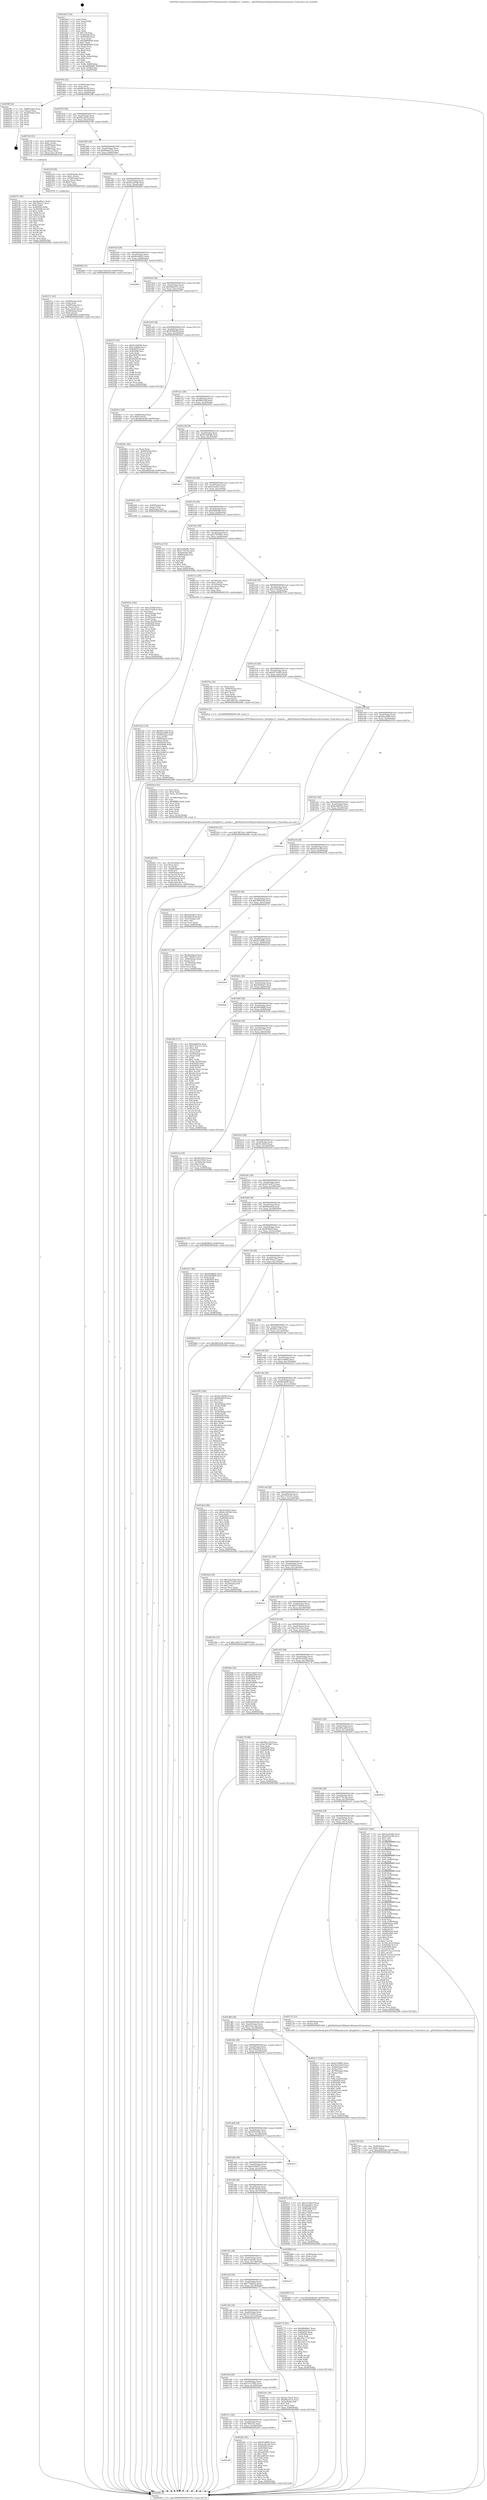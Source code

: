 digraph "0x4018e0" {
  label = "0x4018e0 (/mnt/c/Users/mathe/Desktop/tcc/POCII/binaries/extr_kittyglfwx11_window.c__glfwPlatformGetRequiredInstanceExtensions_Final-ollvm.out::main(0))"
  labelloc = "t"
  node[shape=record]

  Entry [label="",width=0.3,height=0.3,shape=circle,fillcolor=black,style=filled]
  "0x401954" [label="{
     0x401954 [32]\l
     | [instrs]\l
     &nbsp;&nbsp;0x401954 \<+6\>: mov -0x90(%rbp),%eax\l
     &nbsp;&nbsp;0x40195a \<+2\>: mov %eax,%ecx\l
     &nbsp;&nbsp;0x40195c \<+6\>: sub $0x80c6e2f9,%ecx\l
     &nbsp;&nbsp;0x401962 \<+6\>: mov %eax,-0xa4(%rbp)\l
     &nbsp;&nbsp;0x401968 \<+6\>: mov %ecx,-0xa8(%rbp)\l
     &nbsp;&nbsp;0x40196e \<+6\>: je 00000000004029ff \<main+0x111f\>\l
  }"]
  "0x4029ff" [label="{
     0x4029ff [24]\l
     | [instrs]\l
     &nbsp;&nbsp;0x4029ff \<+7\>: mov -0x88(%rbp),%rax\l
     &nbsp;&nbsp;0x402a06 \<+2\>: mov (%rax),%eax\l
     &nbsp;&nbsp;0x402a08 \<+4\>: lea -0x28(%rbp),%rsp\l
     &nbsp;&nbsp;0x402a0c \<+1\>: pop %rbx\l
     &nbsp;&nbsp;0x402a0d \<+2\>: pop %r12\l
     &nbsp;&nbsp;0x402a0f \<+2\>: pop %r13\l
     &nbsp;&nbsp;0x402a11 \<+2\>: pop %r14\l
     &nbsp;&nbsp;0x402a13 \<+2\>: pop %r15\l
     &nbsp;&nbsp;0x402a15 \<+1\>: pop %rbp\l
     &nbsp;&nbsp;0x402a16 \<+1\>: ret\l
  }"]
  "0x401974" [label="{
     0x401974 [28]\l
     | [instrs]\l
     &nbsp;&nbsp;0x401974 \<+5\>: jmp 0000000000401979 \<main+0x99\>\l
     &nbsp;&nbsp;0x401979 \<+6\>: mov -0xa4(%rbp),%eax\l
     &nbsp;&nbsp;0x40197f \<+5\>: sub $0x82ac622a,%eax\l
     &nbsp;&nbsp;0x401984 \<+6\>: mov %eax,-0xac(%rbp)\l
     &nbsp;&nbsp;0x40198a \<+6\>: je 00000000004027d0 \<main+0xef0\>\l
  }"]
  Exit [label="",width=0.3,height=0.3,shape=circle,fillcolor=black,style=filled,peripheries=2]
  "0x4027d0" [label="{
     0x4027d0 [33]\l
     | [instrs]\l
     &nbsp;&nbsp;0x4027d0 \<+4\>: mov -0x40(%rbp),%rax\l
     &nbsp;&nbsp;0x4027d4 \<+6\>: movl $0x1,(%rax)\l
     &nbsp;&nbsp;0x4027da \<+4\>: mov -0x68(%rbp),%rax\l
     &nbsp;&nbsp;0x4027de \<+3\>: mov (%rax),%rax\l
     &nbsp;&nbsp;0x4027e1 \<+4\>: mov -0x48(%rbp),%rcx\l
     &nbsp;&nbsp;0x4027e5 \<+3\>: movslq (%rcx),%rcx\l
     &nbsp;&nbsp;0x4027e8 \<+4\>: mov (%rax,%rcx,8),%rdi\l
     &nbsp;&nbsp;0x4027ec \<+5\>: call 0000000000401030 \<free@plt\>\l
     | [calls]\l
     &nbsp;&nbsp;0x401030 \{1\} (unknown)\l
  }"]
  "0x401990" [label="{
     0x401990 [28]\l
     | [instrs]\l
     &nbsp;&nbsp;0x401990 \<+5\>: jmp 0000000000401995 \<main+0xb5\>\l
     &nbsp;&nbsp;0x401995 \<+6\>: mov -0xa4(%rbp),%eax\l
     &nbsp;&nbsp;0x40199b \<+5\>: sub $0x89aeb11b,%eax\l
     &nbsp;&nbsp;0x4019a0 \<+6\>: mov %eax,-0xb0(%rbp)\l
     &nbsp;&nbsp;0x4019a6 \<+6\>: je 000000000040235f \<main+0xa7f\>\l
  }"]
  "0x402895" [label="{
     0x402895 [15]\l
     | [instrs]\l
     &nbsp;&nbsp;0x402895 \<+10\>: movl $0x929fbe04,-0x90(%rbp)\l
     &nbsp;&nbsp;0x40289f \<+5\>: jmp 0000000000402b8b \<main+0x12ab\>\l
  }"]
  "0x40235f" [label="{
     0x40235f [29]\l
     | [instrs]\l
     &nbsp;&nbsp;0x40235f \<+4\>: mov -0x58(%rbp),%rax\l
     &nbsp;&nbsp;0x402363 \<+6\>: movl $0x1,(%rax)\l
     &nbsp;&nbsp;0x402369 \<+4\>: mov -0x58(%rbp),%rax\l
     &nbsp;&nbsp;0x40236d \<+3\>: movslq (%rax),%rax\l
     &nbsp;&nbsp;0x402370 \<+4\>: shl $0x0,%rax\l
     &nbsp;&nbsp;0x402374 \<+3\>: mov %rax,%rdi\l
     &nbsp;&nbsp;0x402377 \<+5\>: call 0000000000401050 \<malloc@plt\>\l
     | [calls]\l
     &nbsp;&nbsp;0x401050 \{1\} (unknown)\l
  }"]
  "0x4019ac" [label="{
     0x4019ac [28]\l
     | [instrs]\l
     &nbsp;&nbsp;0x4019ac \<+5\>: jmp 00000000004019b1 \<main+0xd1\>\l
     &nbsp;&nbsp;0x4019b1 \<+6\>: mov -0xa4(%rbp),%eax\l
     &nbsp;&nbsp;0x4019b7 \<+5\>: sub $0x8e1a87d0,%eax\l
     &nbsp;&nbsp;0x4019bc \<+6\>: mov %eax,-0xb4(%rbp)\l
     &nbsp;&nbsp;0x4019c2 \<+6\>: je 00000000004026fb \<main+0xe1b\>\l
  }"]
  "0x4027f1" [label="{
     0x4027f1 [92]\l
     | [instrs]\l
     &nbsp;&nbsp;0x4027f1 \<+5\>: mov $0xd4af8ae1,%edx\l
     &nbsp;&nbsp;0x4027f6 \<+5\>: mov $0x74dcee7,%esi\l
     &nbsp;&nbsp;0x4027fb \<+3\>: xor %r8d,%r8d\l
     &nbsp;&nbsp;0x4027fe \<+8\>: mov 0x405050,%r9d\l
     &nbsp;&nbsp;0x402806 \<+8\>: mov 0x405068,%r10d\l
     &nbsp;&nbsp;0x40280e \<+4\>: sub $0x1,%r8d\l
     &nbsp;&nbsp;0x402812 \<+3\>: mov %r9d,%r11d\l
     &nbsp;&nbsp;0x402815 \<+3\>: add %r8d,%r11d\l
     &nbsp;&nbsp;0x402818 \<+4\>: imul %r11d,%r9d\l
     &nbsp;&nbsp;0x40281c \<+4\>: and $0x1,%r9d\l
     &nbsp;&nbsp;0x402820 \<+4\>: cmp $0x0,%r9d\l
     &nbsp;&nbsp;0x402824 \<+3\>: sete %bl\l
     &nbsp;&nbsp;0x402827 \<+4\>: cmp $0xa,%r10d\l
     &nbsp;&nbsp;0x40282b \<+4\>: setl %r14b\l
     &nbsp;&nbsp;0x40282f \<+3\>: mov %bl,%r15b\l
     &nbsp;&nbsp;0x402832 \<+3\>: and %r14b,%r15b\l
     &nbsp;&nbsp;0x402835 \<+3\>: xor %r14b,%bl\l
     &nbsp;&nbsp;0x402838 \<+3\>: or %bl,%r15b\l
     &nbsp;&nbsp;0x40283b \<+4\>: test $0x1,%r15b\l
     &nbsp;&nbsp;0x40283f \<+3\>: cmovne %esi,%edx\l
     &nbsp;&nbsp;0x402842 \<+6\>: mov %edx,-0x90(%rbp)\l
     &nbsp;&nbsp;0x402848 \<+5\>: jmp 0000000000402b8b \<main+0x12ab\>\l
  }"]
  "0x4026fb" [label="{
     0x4026fb [15]\l
     | [instrs]\l
     &nbsp;&nbsp;0x4026fb \<+10\>: movl $0xa7d5b305,-0x90(%rbp)\l
     &nbsp;&nbsp;0x402705 \<+5\>: jmp 0000000000402b8b \<main+0x12ab\>\l
  }"]
  "0x4019c8" [label="{
     0x4019c8 [28]\l
     | [instrs]\l
     &nbsp;&nbsp;0x4019c8 \<+5\>: jmp 00000000004019cd \<main+0xed\>\l
     &nbsp;&nbsp;0x4019cd \<+6\>: mov -0xa4(%rbp),%eax\l
     &nbsp;&nbsp;0x4019d3 \<+5\>: sub $0x8ed368c5,%eax\l
     &nbsp;&nbsp;0x4019d8 \<+6\>: mov %eax,-0xb8(%rbp)\l
     &nbsp;&nbsp;0x4019de \<+6\>: je 00000000004028b3 \<main+0xfd3\>\l
  }"]
  "0x402738" [label="{
     0x402738 [25]\l
     | [instrs]\l
     &nbsp;&nbsp;0x402738 \<+4\>: mov -0x48(%rbp),%rax\l
     &nbsp;&nbsp;0x40273c \<+6\>: movl $0x0,(%rax)\l
     &nbsp;&nbsp;0x402742 \<+10\>: movl $0xc8065ed0,-0x90(%rbp)\l
     &nbsp;&nbsp;0x40274c \<+5\>: jmp 0000000000402b8b \<main+0x12ab\>\l
  }"]
  "0x4028b3" [label="{
     0x4028b3\l
  }", style=dashed]
  "0x4019e4" [label="{
     0x4019e4 [28]\l
     | [instrs]\l
     &nbsp;&nbsp;0x4019e4 \<+5\>: jmp 00000000004019e9 \<main+0x109\>\l
     &nbsp;&nbsp;0x4019e9 \<+6\>: mov -0xa4(%rbp),%eax\l
     &nbsp;&nbsp;0x4019ef \<+5\>: sub $0x926e051e,%eax\l
     &nbsp;&nbsp;0x4019f4 \<+6\>: mov %eax,-0xbc(%rbp)\l
     &nbsp;&nbsp;0x4019fa \<+6\>: je 0000000000402537 \<main+0xc57\>\l
  }"]
  "0x4024ff" [label="{
     0x4024ff [56]\l
     | [instrs]\l
     &nbsp;&nbsp;0x4024ff \<+6\>: mov -0x16c(%rbp),%ecx\l
     &nbsp;&nbsp;0x402505 \<+3\>: imul %eax,%ecx\l
     &nbsp;&nbsp;0x402508 \<+3\>: mov %cl,%r8b\l
     &nbsp;&nbsp;0x40250b \<+4\>: mov -0x68(%rbp),%r9\l
     &nbsp;&nbsp;0x40250f \<+3\>: mov (%r9),%r9\l
     &nbsp;&nbsp;0x402512 \<+4\>: mov -0x60(%rbp),%r10\l
     &nbsp;&nbsp;0x402516 \<+3\>: movslq (%r10),%r10\l
     &nbsp;&nbsp;0x402519 \<+4\>: mov (%r9,%r10,8),%r9\l
     &nbsp;&nbsp;0x40251d \<+4\>: mov -0x50(%rbp),%r10\l
     &nbsp;&nbsp;0x402521 \<+3\>: movslq (%r10),%r10\l
     &nbsp;&nbsp;0x402524 \<+4\>: mov %r8b,(%r9,%r10,1)\l
     &nbsp;&nbsp;0x402528 \<+10\>: movl $0x926e051e,-0x90(%rbp)\l
     &nbsp;&nbsp;0x402532 \<+5\>: jmp 0000000000402b8b \<main+0x12ab\>\l
  }"]
  "0x402537" [label="{
     0x402537 [91]\l
     | [instrs]\l
     &nbsp;&nbsp;0x402537 \<+5\>: mov $0x9e144046,%eax\l
     &nbsp;&nbsp;0x40253c \<+5\>: mov $0xc3a4b6d,%ecx\l
     &nbsp;&nbsp;0x402541 \<+7\>: mov 0x405050,%edx\l
     &nbsp;&nbsp;0x402548 \<+7\>: mov 0x405068,%esi\l
     &nbsp;&nbsp;0x40254f \<+2\>: mov %edx,%edi\l
     &nbsp;&nbsp;0x402551 \<+6\>: sub $0xe95f4359,%edi\l
     &nbsp;&nbsp;0x402557 \<+3\>: sub $0x1,%edi\l
     &nbsp;&nbsp;0x40255a \<+6\>: add $0xe95f4359,%edi\l
     &nbsp;&nbsp;0x402560 \<+3\>: imul %edi,%edx\l
     &nbsp;&nbsp;0x402563 \<+3\>: and $0x1,%edx\l
     &nbsp;&nbsp;0x402566 \<+3\>: cmp $0x0,%edx\l
     &nbsp;&nbsp;0x402569 \<+4\>: sete %r8b\l
     &nbsp;&nbsp;0x40256d \<+3\>: cmp $0xa,%esi\l
     &nbsp;&nbsp;0x402570 \<+4\>: setl %r9b\l
     &nbsp;&nbsp;0x402574 \<+3\>: mov %r8b,%r10b\l
     &nbsp;&nbsp;0x402577 \<+3\>: and %r9b,%r10b\l
     &nbsp;&nbsp;0x40257a \<+3\>: xor %r9b,%r8b\l
     &nbsp;&nbsp;0x40257d \<+3\>: or %r8b,%r10b\l
     &nbsp;&nbsp;0x402580 \<+4\>: test $0x1,%r10b\l
     &nbsp;&nbsp;0x402584 \<+3\>: cmovne %ecx,%eax\l
     &nbsp;&nbsp;0x402587 \<+6\>: mov %eax,-0x90(%rbp)\l
     &nbsp;&nbsp;0x40258d \<+5\>: jmp 0000000000402b8b \<main+0x12ab\>\l
  }"]
  "0x401a00" [label="{
     0x401a00 [28]\l
     | [instrs]\l
     &nbsp;&nbsp;0x401a00 \<+5\>: jmp 0000000000401a05 \<main+0x125\>\l
     &nbsp;&nbsp;0x401a05 \<+6\>: mov -0xa4(%rbp),%eax\l
     &nbsp;&nbsp;0x401a0b \<+5\>: sub $0x929fbe04,%eax\l
     &nbsp;&nbsp;0x401a10 \<+6\>: mov %eax,-0xc0(%rbp)\l
     &nbsp;&nbsp;0x401a16 \<+6\>: je 00000000004029e3 \<main+0x1103\>\l
  }"]
  "0x4024cb" [label="{
     0x4024cb [52]\l
     | [instrs]\l
     &nbsp;&nbsp;0x4024cb \<+2\>: xor %ecx,%ecx\l
     &nbsp;&nbsp;0x4024cd \<+5\>: mov $0x2,%edx\l
     &nbsp;&nbsp;0x4024d2 \<+6\>: mov %edx,-0x168(%rbp)\l
     &nbsp;&nbsp;0x4024d8 \<+1\>: cltd\l
     &nbsp;&nbsp;0x4024d9 \<+6\>: mov -0x168(%rbp),%esi\l
     &nbsp;&nbsp;0x4024df \<+2\>: idiv %esi\l
     &nbsp;&nbsp;0x4024e1 \<+6\>: imul $0xfffffffe,%edx,%edx\l
     &nbsp;&nbsp;0x4024e7 \<+2\>: mov %ecx,%edi\l
     &nbsp;&nbsp;0x4024e9 \<+2\>: sub %edx,%edi\l
     &nbsp;&nbsp;0x4024eb \<+2\>: mov %ecx,%edx\l
     &nbsp;&nbsp;0x4024ed \<+3\>: sub $0x1,%edx\l
     &nbsp;&nbsp;0x4024f0 \<+2\>: add %edx,%edi\l
     &nbsp;&nbsp;0x4024f2 \<+2\>: sub %edi,%ecx\l
     &nbsp;&nbsp;0x4024f4 \<+6\>: mov %ecx,-0x16c(%rbp)\l
     &nbsp;&nbsp;0x4024fa \<+5\>: call 0000000000401160 \<next_i\>\l
     | [calls]\l
     &nbsp;&nbsp;0x401160 \{1\} (/mnt/c/Users/mathe/Desktop/tcc/POCII/binaries/extr_kittyglfwx11_window.c__glfwPlatformGetRequiredInstanceExtensions_Final-ollvm.out::next_i)\l
  }"]
  "0x4029e3" [label="{
     0x4029e3 [28]\l
     | [instrs]\l
     &nbsp;&nbsp;0x4029e3 \<+7\>: mov -0x88(%rbp),%rax\l
     &nbsp;&nbsp;0x4029ea \<+6\>: movl $0x0,(%rax)\l
     &nbsp;&nbsp;0x4029f0 \<+10\>: movl $0x80c6e2f9,-0x90(%rbp)\l
     &nbsp;&nbsp;0x4029fa \<+5\>: jmp 0000000000402b8b \<main+0x12ab\>\l
  }"]
  "0x401a1c" [label="{
     0x401a1c [28]\l
     | [instrs]\l
     &nbsp;&nbsp;0x401a1c \<+5\>: jmp 0000000000401a21 \<main+0x141\>\l
     &nbsp;&nbsp;0x401a21 \<+6\>: mov -0xa4(%rbp),%eax\l
     &nbsp;&nbsp;0x401a27 \<+5\>: sub $0x98035eff,%eax\l
     &nbsp;&nbsp;0x401a2c \<+6\>: mov %eax,-0xc4(%rbp)\l
     &nbsp;&nbsp;0x401a32 \<+6\>: je 000000000040285c \<main+0xf7c\>\l
  }"]
  "0x40237c" [label="{
     0x40237c [43]\l
     | [instrs]\l
     &nbsp;&nbsp;0x40237c \<+4\>: mov -0x68(%rbp),%rdi\l
     &nbsp;&nbsp;0x402380 \<+3\>: mov (%rdi),%rdi\l
     &nbsp;&nbsp;0x402383 \<+4\>: mov -0x60(%rbp),%rcx\l
     &nbsp;&nbsp;0x402387 \<+3\>: movslq (%rcx),%rcx\l
     &nbsp;&nbsp;0x40238a \<+4\>: mov %rax,(%rdi,%rcx,8)\l
     &nbsp;&nbsp;0x40238e \<+4\>: mov -0x50(%rbp),%rax\l
     &nbsp;&nbsp;0x402392 \<+6\>: movl $0x0,(%rax)\l
     &nbsp;&nbsp;0x402398 \<+10\>: movl $0xfff3662f,-0x90(%rbp)\l
     &nbsp;&nbsp;0x4023a2 \<+5\>: jmp 0000000000402b8b \<main+0x12ab\>\l
  }"]
  "0x40285c" [label="{
     0x40285c [42]\l
     | [instrs]\l
     &nbsp;&nbsp;0x40285c \<+2\>: xor %eax,%eax\l
     &nbsp;&nbsp;0x40285e \<+4\>: mov -0x48(%rbp),%rcx\l
     &nbsp;&nbsp;0x402862 \<+2\>: mov (%rcx),%edx\l
     &nbsp;&nbsp;0x402864 \<+2\>: mov %eax,%esi\l
     &nbsp;&nbsp;0x402866 \<+2\>: sub %edx,%esi\l
     &nbsp;&nbsp;0x402868 \<+2\>: mov %eax,%edx\l
     &nbsp;&nbsp;0x40286a \<+3\>: sub $0x1,%edx\l
     &nbsp;&nbsp;0x40286d \<+2\>: add %edx,%esi\l
     &nbsp;&nbsp;0x40286f \<+2\>: sub %esi,%eax\l
     &nbsp;&nbsp;0x402871 \<+4\>: mov -0x48(%rbp),%rcx\l
     &nbsp;&nbsp;0x402875 \<+2\>: mov %eax,(%rcx)\l
     &nbsp;&nbsp;0x402877 \<+10\>: movl $0xc8065ed0,-0x90(%rbp)\l
     &nbsp;&nbsp;0x402881 \<+5\>: jmp 0000000000402b8b \<main+0x12ab\>\l
  }"]
  "0x401a38" [label="{
     0x401a38 [28]\l
     | [instrs]\l
     &nbsp;&nbsp;0x401a38 \<+5\>: jmp 0000000000401a3d \<main+0x15d\>\l
     &nbsp;&nbsp;0x401a3d \<+6\>: mov -0xa4(%rbp),%eax\l
     &nbsp;&nbsp;0x401a43 \<+5\>: sub $0x9e144046,%eax\l
     &nbsp;&nbsp;0x401a48 \<+6\>: mov %eax,-0xc8(%rbp)\l
     &nbsp;&nbsp;0x401a4e \<+6\>: je 0000000000402b13 \<main+0x1233\>\l
  }"]
  "0x401e98" [label="{
     0x401e98\l
  }", style=dashed]
  "0x402b13" [label="{
     0x402b13\l
  }", style=dashed]
  "0x401a54" [label="{
     0x401a54 [28]\l
     | [instrs]\l
     &nbsp;&nbsp;0x401a54 \<+5\>: jmp 0000000000401a59 \<main+0x179\>\l
     &nbsp;&nbsp;0x401a59 \<+6\>: mov -0xa4(%rbp),%eax\l
     &nbsp;&nbsp;0x401a5f \<+5\>: sub $0xa5eefbcc,%eax\l
     &nbsp;&nbsp;0x401a64 \<+6\>: mov %eax,-0xcc(%rbp)\l
     &nbsp;&nbsp;0x401a6a \<+6\>: je 00000000004020d5 \<main+0x7f5\>\l
  }"]
  "0x40226c" [label="{
     0x40226c [91]\l
     | [instrs]\l
     &nbsp;&nbsp;0x40226c \<+5\>: mov $0xd21df89c,%eax\l
     &nbsp;&nbsp;0x402271 \<+5\>: mov $0x2e3bc3d2,%ecx\l
     &nbsp;&nbsp;0x402276 \<+7\>: mov 0x405050,%edx\l
     &nbsp;&nbsp;0x40227d \<+7\>: mov 0x405068,%esi\l
     &nbsp;&nbsp;0x402284 \<+2\>: mov %edx,%edi\l
     &nbsp;&nbsp;0x402286 \<+6\>: sub $0xaa4f5a01,%edi\l
     &nbsp;&nbsp;0x40228c \<+3\>: sub $0x1,%edi\l
     &nbsp;&nbsp;0x40228f \<+6\>: add $0xaa4f5a01,%edi\l
     &nbsp;&nbsp;0x402295 \<+3\>: imul %edi,%edx\l
     &nbsp;&nbsp;0x402298 \<+3\>: and $0x1,%edx\l
     &nbsp;&nbsp;0x40229b \<+3\>: cmp $0x0,%edx\l
     &nbsp;&nbsp;0x40229e \<+4\>: sete %r8b\l
     &nbsp;&nbsp;0x4022a2 \<+3\>: cmp $0xa,%esi\l
     &nbsp;&nbsp;0x4022a5 \<+4\>: setl %r9b\l
     &nbsp;&nbsp;0x4022a9 \<+3\>: mov %r8b,%r10b\l
     &nbsp;&nbsp;0x4022ac \<+3\>: and %r9b,%r10b\l
     &nbsp;&nbsp;0x4022af \<+3\>: xor %r9b,%r8b\l
     &nbsp;&nbsp;0x4022b2 \<+3\>: or %r8b,%r10b\l
     &nbsp;&nbsp;0x4022b5 \<+4\>: test $0x1,%r10b\l
     &nbsp;&nbsp;0x4022b9 \<+3\>: cmovne %ecx,%eax\l
     &nbsp;&nbsp;0x4022bc \<+6\>: mov %eax,-0x90(%rbp)\l
     &nbsp;&nbsp;0x4022c2 \<+5\>: jmp 0000000000402b8b \<main+0x12ab\>\l
  }"]
  "0x4020d5" [label="{
     0x4020d5 [16]\l
     | [instrs]\l
     &nbsp;&nbsp;0x4020d5 \<+4\>: mov -0x80(%rbp),%rax\l
     &nbsp;&nbsp;0x4020d9 \<+3\>: mov (%rax),%rax\l
     &nbsp;&nbsp;0x4020dc \<+4\>: mov 0x8(%rax),%rdi\l
     &nbsp;&nbsp;0x4020e0 \<+5\>: call 0000000000401060 \<atoi@plt\>\l
     | [calls]\l
     &nbsp;&nbsp;0x401060 \{1\} (unknown)\l
  }"]
  "0x401a70" [label="{
     0x401a70 [28]\l
     | [instrs]\l
     &nbsp;&nbsp;0x401a70 \<+5\>: jmp 0000000000401a75 \<main+0x195\>\l
     &nbsp;&nbsp;0x401a75 \<+6\>: mov -0xa4(%rbp),%eax\l
     &nbsp;&nbsp;0x401a7b \<+5\>: sub $0xa60fb448,%eax\l
     &nbsp;&nbsp;0x401a80 \<+6\>: mov %eax,-0xd0(%rbp)\l
     &nbsp;&nbsp;0x401a86 \<+6\>: je 0000000000401ea2 \<main+0x5c2\>\l
  }"]
  "0x401e7c" [label="{
     0x401e7c [28]\l
     | [instrs]\l
     &nbsp;&nbsp;0x401e7c \<+5\>: jmp 0000000000401e81 \<main+0x5a1\>\l
     &nbsp;&nbsp;0x401e81 \<+6\>: mov -0xa4(%rbp),%eax\l
     &nbsp;&nbsp;0x401e87 \<+5\>: sub $0x7ff47eb1,%eax\l
     &nbsp;&nbsp;0x401e8c \<+6\>: mov %eax,-0x164(%rbp)\l
     &nbsp;&nbsp;0x401e92 \<+6\>: je 000000000040226c \<main+0x98c\>\l
  }"]
  "0x401ea2" [label="{
     0x401ea2 [53]\l
     | [instrs]\l
     &nbsp;&nbsp;0x401ea2 \<+5\>: mov $0x5ca4ed4c,%eax\l
     &nbsp;&nbsp;0x401ea7 \<+5\>: mov $0x277612fe,%ecx\l
     &nbsp;&nbsp;0x401eac \<+6\>: mov -0x8a(%rbp),%dl\l
     &nbsp;&nbsp;0x401eb2 \<+7\>: mov -0x89(%rbp),%sil\l
     &nbsp;&nbsp;0x401eb9 \<+3\>: mov %dl,%dil\l
     &nbsp;&nbsp;0x401ebc \<+3\>: and %sil,%dil\l
     &nbsp;&nbsp;0x401ebf \<+3\>: xor %sil,%dl\l
     &nbsp;&nbsp;0x401ec2 \<+3\>: or %dl,%dil\l
     &nbsp;&nbsp;0x401ec5 \<+4\>: test $0x1,%dil\l
     &nbsp;&nbsp;0x401ec9 \<+3\>: cmovne %ecx,%eax\l
     &nbsp;&nbsp;0x401ecc \<+6\>: mov %eax,-0x90(%rbp)\l
     &nbsp;&nbsp;0x401ed2 \<+5\>: jmp 0000000000402b8b \<main+0x12ab\>\l
  }"]
  "0x401a8c" [label="{
     0x401a8c [28]\l
     | [instrs]\l
     &nbsp;&nbsp;0x401a8c \<+5\>: jmp 0000000000401a91 \<main+0x1b1\>\l
     &nbsp;&nbsp;0x401a91 \<+6\>: mov -0xa4(%rbp),%eax\l
     &nbsp;&nbsp;0x401a97 \<+5\>: sub $0xa787bb67,%eax\l
     &nbsp;&nbsp;0x401a9c \<+6\>: mov %eax,-0xd4(%rbp)\l
     &nbsp;&nbsp;0x401aa2 \<+6\>: je 00000000004021ce \<main+0x8ee\>\l
  }"]
  "0x402b8b" [label="{
     0x402b8b [5]\l
     | [instrs]\l
     &nbsp;&nbsp;0x402b8b \<+5\>: jmp 0000000000401954 \<main+0x74\>\l
  }"]
  "0x4018e0" [label="{
     0x4018e0 [116]\l
     | [instrs]\l
     &nbsp;&nbsp;0x4018e0 \<+1\>: push %rbp\l
     &nbsp;&nbsp;0x4018e1 \<+3\>: mov %rsp,%rbp\l
     &nbsp;&nbsp;0x4018e4 \<+2\>: push %r15\l
     &nbsp;&nbsp;0x4018e6 \<+2\>: push %r14\l
     &nbsp;&nbsp;0x4018e8 \<+2\>: push %r13\l
     &nbsp;&nbsp;0x4018ea \<+2\>: push %r12\l
     &nbsp;&nbsp;0x4018ec \<+1\>: push %rbx\l
     &nbsp;&nbsp;0x4018ed \<+7\>: sub $0x178,%rsp\l
     &nbsp;&nbsp;0x4018f4 \<+7\>: mov 0x405050,%eax\l
     &nbsp;&nbsp;0x4018fb \<+7\>: mov 0x405068,%ecx\l
     &nbsp;&nbsp;0x401902 \<+2\>: mov %eax,%edx\l
     &nbsp;&nbsp;0x401904 \<+6\>: sub $0xdd06446b,%edx\l
     &nbsp;&nbsp;0x40190a \<+3\>: sub $0x1,%edx\l
     &nbsp;&nbsp;0x40190d \<+6\>: add $0xdd06446b,%edx\l
     &nbsp;&nbsp;0x401913 \<+3\>: imul %edx,%eax\l
     &nbsp;&nbsp;0x401916 \<+3\>: and $0x1,%eax\l
     &nbsp;&nbsp;0x401919 \<+3\>: cmp $0x0,%eax\l
     &nbsp;&nbsp;0x40191c \<+4\>: sete %r8b\l
     &nbsp;&nbsp;0x401920 \<+4\>: and $0x1,%r8b\l
     &nbsp;&nbsp;0x401924 \<+7\>: mov %r8b,-0x8a(%rbp)\l
     &nbsp;&nbsp;0x40192b \<+3\>: cmp $0xa,%ecx\l
     &nbsp;&nbsp;0x40192e \<+4\>: setl %r8b\l
     &nbsp;&nbsp;0x401932 \<+4\>: and $0x1,%r8b\l
     &nbsp;&nbsp;0x401936 \<+7\>: mov %r8b,-0x89(%rbp)\l
     &nbsp;&nbsp;0x40193d \<+10\>: movl $0xa60fb448,-0x90(%rbp)\l
     &nbsp;&nbsp;0x401947 \<+6\>: mov %edi,-0x94(%rbp)\l
     &nbsp;&nbsp;0x40194d \<+7\>: mov %rsi,-0xa0(%rbp)\l
  }"]
  "0x4029d4" [label="{
     0x4029d4\l
  }", style=dashed]
  "0x4021ce" [label="{
     0x4021ce [29]\l
     | [instrs]\l
     &nbsp;&nbsp;0x4021ce \<+4\>: mov -0x70(%rbp),%rax\l
     &nbsp;&nbsp;0x4021d2 \<+6\>: movl $0x1,(%rax)\l
     &nbsp;&nbsp;0x4021d8 \<+4\>: mov -0x70(%rbp),%rax\l
     &nbsp;&nbsp;0x4021dc \<+3\>: movslq (%rax),%rax\l
     &nbsp;&nbsp;0x4021df \<+4\>: shl $0x3,%rax\l
     &nbsp;&nbsp;0x4021e3 \<+3\>: mov %rax,%rdi\l
     &nbsp;&nbsp;0x4021e6 \<+5\>: call 0000000000401050 \<malloc@plt\>\l
     | [calls]\l
     &nbsp;&nbsp;0x401050 \{1\} (unknown)\l
  }"]
  "0x401aa8" [label="{
     0x401aa8 [28]\l
     | [instrs]\l
     &nbsp;&nbsp;0x401aa8 \<+5\>: jmp 0000000000401aad \<main+0x1cd\>\l
     &nbsp;&nbsp;0x401aad \<+6\>: mov -0xa4(%rbp),%eax\l
     &nbsp;&nbsp;0x401ab3 \<+5\>: sub $0xa7d5b305,%eax\l
     &nbsp;&nbsp;0x401ab8 \<+6\>: mov %eax,-0xd8(%rbp)\l
     &nbsp;&nbsp;0x401abe \<+6\>: je 000000000040270a \<main+0xe2a\>\l
  }"]
  "0x401e60" [label="{
     0x401e60 [28]\l
     | [instrs]\l
     &nbsp;&nbsp;0x401e60 \<+5\>: jmp 0000000000401e65 \<main+0x585\>\l
     &nbsp;&nbsp;0x401e65 \<+6\>: mov -0xa4(%rbp),%eax\l
     &nbsp;&nbsp;0x401e6b \<+5\>: sub $0x7e317002,%eax\l
     &nbsp;&nbsp;0x401e70 \<+6\>: mov %eax,-0x160(%rbp)\l
     &nbsp;&nbsp;0x401e76 \<+6\>: je 00000000004029d4 \<main+0x10f4\>\l
  }"]
  "0x40270a" [label="{
     0x40270a [34]\l
     | [instrs]\l
     &nbsp;&nbsp;0x40270a \<+2\>: xor %eax,%eax\l
     &nbsp;&nbsp;0x40270c \<+4\>: mov -0x60(%rbp),%rcx\l
     &nbsp;&nbsp;0x402710 \<+2\>: mov (%rcx),%edx\l
     &nbsp;&nbsp;0x402712 \<+3\>: sub $0x1,%eax\l
     &nbsp;&nbsp;0x402715 \<+2\>: sub %eax,%edx\l
     &nbsp;&nbsp;0x402717 \<+4\>: mov -0x60(%rbp),%rcx\l
     &nbsp;&nbsp;0x40271b \<+2\>: mov %edx,(%rcx)\l
     &nbsp;&nbsp;0x40271d \<+10\>: movl $0x7ff47eb1,-0x90(%rbp)\l
     &nbsp;&nbsp;0x402727 \<+5\>: jmp 0000000000402b8b \<main+0x12ab\>\l
  }"]
  "0x401ac4" [label="{
     0x401ac4 [28]\l
     | [instrs]\l
     &nbsp;&nbsp;0x401ac4 \<+5\>: jmp 0000000000401ac9 \<main+0x1e9\>\l
     &nbsp;&nbsp;0x401ac9 \<+6\>: mov -0xa4(%rbp),%eax\l
     &nbsp;&nbsp;0x401acf \<+5\>: sub $0xb271e002,%eax\l
     &nbsp;&nbsp;0x401ad4 \<+6\>: mov %eax,-0xdc(%rbp)\l
     &nbsp;&nbsp;0x401ada \<+6\>: je 00000000004024c6 \<main+0xbe6\>\l
  }"]
  "0x402341" [label="{
     0x402341 [30]\l
     | [instrs]\l
     &nbsp;&nbsp;0x402341 \<+5\>: mov $0x2ac70aa5,%eax\l
     &nbsp;&nbsp;0x402346 \<+5\>: mov $0x89aeb11b,%ecx\l
     &nbsp;&nbsp;0x40234b \<+3\>: mov -0x2a(%rbp),%dl\l
     &nbsp;&nbsp;0x40234e \<+3\>: test $0x1,%dl\l
     &nbsp;&nbsp;0x402351 \<+3\>: cmovne %ecx,%eax\l
     &nbsp;&nbsp;0x402354 \<+6\>: mov %eax,-0x90(%rbp)\l
     &nbsp;&nbsp;0x40235a \<+5\>: jmp 0000000000402b8b \<main+0x12ab\>\l
  }"]
  "0x4024c6" [label="{
     0x4024c6 [5]\l
     | [instrs]\l
     &nbsp;&nbsp;0x4024c6 \<+5\>: call 0000000000401160 \<next_i\>\l
     | [calls]\l
     &nbsp;&nbsp;0x401160 \{1\} (/mnt/c/Users/mathe/Desktop/tcc/POCII/binaries/extr_kittyglfwx11_window.c__glfwPlatformGetRequiredInstanceExtensions_Final-ollvm.out::next_i)\l
  }"]
  "0x401ae0" [label="{
     0x401ae0 [28]\l
     | [instrs]\l
     &nbsp;&nbsp;0x401ae0 \<+5\>: jmp 0000000000401ae5 \<main+0x205\>\l
     &nbsp;&nbsp;0x401ae5 \<+6\>: mov -0xa4(%rbp),%eax\l
     &nbsp;&nbsp;0x401aeb \<+5\>: sub $0xbbea08f4,%eax\l
     &nbsp;&nbsp;0x401af0 \<+6\>: mov %eax,-0xe0(%rbp)\l
     &nbsp;&nbsp;0x401af6 \<+6\>: je 000000000040225d \<main+0x97d\>\l
  }"]
  "0x401e44" [label="{
     0x401e44 [28]\l
     | [instrs]\l
     &nbsp;&nbsp;0x401e44 \<+5\>: jmp 0000000000401e49 \<main+0x569\>\l
     &nbsp;&nbsp;0x401e49 \<+6\>: mov -0xa4(%rbp),%eax\l
     &nbsp;&nbsp;0x401e4f \<+5\>: sub $0x7b1216d5,%eax\l
     &nbsp;&nbsp;0x401e54 \<+6\>: mov %eax,-0x15c(%rbp)\l
     &nbsp;&nbsp;0x401e5a \<+6\>: je 0000000000402341 \<main+0xa61\>\l
  }"]
  "0x40225d" [label="{
     0x40225d [15]\l
     | [instrs]\l
     &nbsp;&nbsp;0x40225d \<+10\>: movl $0x7ff47eb1,-0x90(%rbp)\l
     &nbsp;&nbsp;0x402267 \<+5\>: jmp 0000000000402b8b \<main+0x12ab\>\l
  }"]
  "0x401afc" [label="{
     0x401afc [28]\l
     | [instrs]\l
     &nbsp;&nbsp;0x401afc \<+5\>: jmp 0000000000401b01 \<main+0x221\>\l
     &nbsp;&nbsp;0x401b01 \<+6\>: mov -0xa4(%rbp),%eax\l
     &nbsp;&nbsp;0x401b07 \<+5\>: sub $0xbefdb83e,%eax\l
     &nbsp;&nbsp;0x401b0c \<+6\>: mov %eax,-0xe4(%rbp)\l
     &nbsp;&nbsp;0x401b12 \<+6\>: je 0000000000402aee \<main+0x120e\>\l
  }"]
  "0x402775" [label="{
     0x402775 [91]\l
     | [instrs]\l
     &nbsp;&nbsp;0x402775 \<+5\>: mov $0xd4af8ae1,%eax\l
     &nbsp;&nbsp;0x40277a \<+5\>: mov $0x82ac622a,%ecx\l
     &nbsp;&nbsp;0x40277f \<+7\>: mov 0x405050,%edx\l
     &nbsp;&nbsp;0x402786 \<+7\>: mov 0x405068,%esi\l
     &nbsp;&nbsp;0x40278d \<+2\>: mov %edx,%edi\l
     &nbsp;&nbsp;0x40278f \<+6\>: sub $0x342c1733,%edi\l
     &nbsp;&nbsp;0x402795 \<+3\>: sub $0x1,%edi\l
     &nbsp;&nbsp;0x402798 \<+6\>: add $0x342c1733,%edi\l
     &nbsp;&nbsp;0x40279e \<+3\>: imul %edi,%edx\l
     &nbsp;&nbsp;0x4027a1 \<+3\>: and $0x1,%edx\l
     &nbsp;&nbsp;0x4027a4 \<+3\>: cmp $0x0,%edx\l
     &nbsp;&nbsp;0x4027a7 \<+4\>: sete %r8b\l
     &nbsp;&nbsp;0x4027ab \<+3\>: cmp $0xa,%esi\l
     &nbsp;&nbsp;0x4027ae \<+4\>: setl %r9b\l
     &nbsp;&nbsp;0x4027b2 \<+3\>: mov %r8b,%r10b\l
     &nbsp;&nbsp;0x4027b5 \<+3\>: and %r9b,%r10b\l
     &nbsp;&nbsp;0x4027b8 \<+3\>: xor %r9b,%r8b\l
     &nbsp;&nbsp;0x4027bb \<+3\>: or %r8b,%r10b\l
     &nbsp;&nbsp;0x4027be \<+4\>: test $0x1,%r10b\l
     &nbsp;&nbsp;0x4027c2 \<+3\>: cmovne %ecx,%eax\l
     &nbsp;&nbsp;0x4027c5 \<+6\>: mov %eax,-0x90(%rbp)\l
     &nbsp;&nbsp;0x4027cb \<+5\>: jmp 0000000000402b8b \<main+0x12ab\>\l
  }"]
  "0x402aee" [label="{
     0x402aee\l
  }", style=dashed]
  "0x401b18" [label="{
     0x401b18 [28]\l
     | [instrs]\l
     &nbsp;&nbsp;0x401b18 \<+5\>: jmp 0000000000401b1d \<main+0x23d\>\l
     &nbsp;&nbsp;0x401b1d \<+6\>: mov -0xa4(%rbp),%eax\l
     &nbsp;&nbsp;0x401b23 \<+5\>: sub $0xbf23ac08,%eax\l
     &nbsp;&nbsp;0x401b28 \<+6\>: mov %eax,-0xe8(%rbp)\l
     &nbsp;&nbsp;0x401b2e \<+6\>: je 000000000040203b \<main+0x75b\>\l
  }"]
  "0x401e28" [label="{
     0x401e28 [28]\l
     | [instrs]\l
     &nbsp;&nbsp;0x401e28 \<+5\>: jmp 0000000000401e2d \<main+0x54d\>\l
     &nbsp;&nbsp;0x401e2d \<+6\>: mov -0xa4(%rbp),%eax\l
     &nbsp;&nbsp;0x401e33 \<+5\>: sub $0x774bf812,%eax\l
     &nbsp;&nbsp;0x401e38 \<+6\>: mov %eax,-0x158(%rbp)\l
     &nbsp;&nbsp;0x401e3e \<+6\>: je 0000000000402775 \<main+0xe95\>\l
  }"]
  "0x40203b" [label="{
     0x40203b [30]\l
     | [instrs]\l
     &nbsp;&nbsp;0x40203b \<+5\>: mov $0x42e9b472,%eax\l
     &nbsp;&nbsp;0x402040 \<+5\>: mov $0x260ce626,%ecx\l
     &nbsp;&nbsp;0x402045 \<+3\>: mov -0x31(%rbp),%dl\l
     &nbsp;&nbsp;0x402048 \<+3\>: test $0x1,%dl\l
     &nbsp;&nbsp;0x40204b \<+3\>: cmovne %ecx,%eax\l
     &nbsp;&nbsp;0x40204e \<+6\>: mov %eax,-0x90(%rbp)\l
     &nbsp;&nbsp;0x402054 \<+5\>: jmp 0000000000402b8b \<main+0x12ab\>\l
  }"]
  "0x401b34" [label="{
     0x401b34 [28]\l
     | [instrs]\l
     &nbsp;&nbsp;0x401b34 \<+5\>: jmp 0000000000401b39 \<main+0x259\>\l
     &nbsp;&nbsp;0x401b39 \<+6\>: mov -0xa4(%rbp),%eax\l
     &nbsp;&nbsp;0x401b3f \<+5\>: sub $0xc8065ed0,%eax\l
     &nbsp;&nbsp;0x401b44 \<+6\>: mov %eax,-0xec(%rbp)\l
     &nbsp;&nbsp;0x401b4a \<+6\>: je 0000000000402751 \<main+0xe71\>\l
  }"]
  "0x402a17" [label="{
     0x402a17\l
  }", style=dashed]
  "0x402751" [label="{
     0x402751 [36]\l
     | [instrs]\l
     &nbsp;&nbsp;0x402751 \<+5\>: mov $0x44c4ba3a,%eax\l
     &nbsp;&nbsp;0x402756 \<+5\>: mov $0x774bf812,%ecx\l
     &nbsp;&nbsp;0x40275b \<+4\>: mov -0x48(%rbp),%rdx\l
     &nbsp;&nbsp;0x40275f \<+2\>: mov (%rdx),%esi\l
     &nbsp;&nbsp;0x402761 \<+4\>: mov -0x70(%rbp),%rdx\l
     &nbsp;&nbsp;0x402765 \<+2\>: cmp (%rdx),%esi\l
     &nbsp;&nbsp;0x402767 \<+3\>: cmovl %ecx,%eax\l
     &nbsp;&nbsp;0x40276a \<+6\>: mov %eax,-0x90(%rbp)\l
     &nbsp;&nbsp;0x402770 \<+5\>: jmp 0000000000402b8b \<main+0x12ab\>\l
  }"]
  "0x401b50" [label="{
     0x401b50 [28]\l
     | [instrs]\l
     &nbsp;&nbsp;0x401b50 \<+5\>: jmp 0000000000401b55 \<main+0x275\>\l
     &nbsp;&nbsp;0x401b55 \<+6\>: mov -0xa4(%rbp),%eax\l
     &nbsp;&nbsp;0x401b5b \<+5\>: sub $0xd21df89c,%eax\l
     &nbsp;&nbsp;0x401b60 \<+6\>: mov %eax,-0xf0(%rbp)\l
     &nbsp;&nbsp;0x401b66 \<+6\>: je 0000000000402ac9 \<main+0x11e9\>\l
  }"]
  "0x401e0c" [label="{
     0x401e0c [28]\l
     | [instrs]\l
     &nbsp;&nbsp;0x401e0c \<+5\>: jmp 0000000000401e11 \<main+0x531\>\l
     &nbsp;&nbsp;0x401e11 \<+6\>: mov -0xa4(%rbp),%eax\l
     &nbsp;&nbsp;0x401e17 \<+5\>: sub $0x5ca4ed4c,%eax\l
     &nbsp;&nbsp;0x401e1c \<+6\>: mov %eax,-0x154(%rbp)\l
     &nbsp;&nbsp;0x401e22 \<+6\>: je 0000000000402a17 \<main+0x1137\>\l
  }"]
  "0x402ac9" [label="{
     0x402ac9\l
  }", style=dashed]
  "0x401b6c" [label="{
     0x401b6c [28]\l
     | [instrs]\l
     &nbsp;&nbsp;0x401b6c \<+5\>: jmp 0000000000401b71 \<main+0x291\>\l
     &nbsp;&nbsp;0x401b71 \<+6\>: mov -0xa4(%rbp),%eax\l
     &nbsp;&nbsp;0x401b77 \<+5\>: sub $0xd4af8ae1,%eax\l
     &nbsp;&nbsp;0x401b7c \<+6\>: mov %eax,-0xf4(%rbp)\l
     &nbsp;&nbsp;0x401b82 \<+6\>: je 0000000000402b4c \<main+0x126c\>\l
  }"]
  "0x402886" [label="{
     0x402886 [15]\l
     | [instrs]\l
     &nbsp;&nbsp;0x402886 \<+4\>: mov -0x68(%rbp),%rax\l
     &nbsp;&nbsp;0x40288a \<+3\>: mov (%rax),%rax\l
     &nbsp;&nbsp;0x40288d \<+3\>: mov %rax,%rdi\l
     &nbsp;&nbsp;0x402890 \<+5\>: call 0000000000401030 \<free@plt\>\l
     | [calls]\l
     &nbsp;&nbsp;0x401030 \{1\} (unknown)\l
  }"]
  "0x402b4c" [label="{
     0x402b4c\l
  }", style=dashed]
  "0x401b88" [label="{
     0x401b88 [28]\l
     | [instrs]\l
     &nbsp;&nbsp;0x401b88 \<+5\>: jmp 0000000000401b8d \<main+0x2ad\>\l
     &nbsp;&nbsp;0x401b8d \<+6\>: mov -0xa4(%rbp),%eax\l
     &nbsp;&nbsp;0x401b93 \<+5\>: sub $0xe8cf9806,%eax\l
     &nbsp;&nbsp;0x401b98 \<+6\>: mov %eax,-0xf8(%rbp)\l
     &nbsp;&nbsp;0x401b9e \<+6\>: je 00000000004023fd \<main+0xb1d\>\l
  }"]
  "0x4021eb" [label="{
     0x4021eb [114]\l
     | [instrs]\l
     &nbsp;&nbsp;0x4021eb \<+5\>: mov $0x80ec120,%ecx\l
     &nbsp;&nbsp;0x4021f0 \<+5\>: mov $0xbbea08f4,%edx\l
     &nbsp;&nbsp;0x4021f5 \<+4\>: mov -0x68(%rbp),%rdi\l
     &nbsp;&nbsp;0x4021f9 \<+3\>: mov %rax,(%rdi)\l
     &nbsp;&nbsp;0x4021fc \<+4\>: mov -0x60(%rbp),%rax\l
     &nbsp;&nbsp;0x402200 \<+6\>: movl $0x0,(%rax)\l
     &nbsp;&nbsp;0x402206 \<+7\>: mov 0x405050,%esi\l
     &nbsp;&nbsp;0x40220d \<+8\>: mov 0x405068,%r8d\l
     &nbsp;&nbsp;0x402215 \<+3\>: mov %esi,%r9d\l
     &nbsp;&nbsp;0x402218 \<+7\>: add $0xc2c8b55c,%r9d\l
     &nbsp;&nbsp;0x40221f \<+4\>: sub $0x1,%r9d\l
     &nbsp;&nbsp;0x402223 \<+7\>: sub $0xc2c8b55c,%r9d\l
     &nbsp;&nbsp;0x40222a \<+4\>: imul %r9d,%esi\l
     &nbsp;&nbsp;0x40222e \<+3\>: and $0x1,%esi\l
     &nbsp;&nbsp;0x402231 \<+3\>: cmp $0x0,%esi\l
     &nbsp;&nbsp;0x402234 \<+4\>: sete %r10b\l
     &nbsp;&nbsp;0x402238 \<+4\>: cmp $0xa,%r8d\l
     &nbsp;&nbsp;0x40223c \<+4\>: setl %r11b\l
     &nbsp;&nbsp;0x402240 \<+3\>: mov %r10b,%bl\l
     &nbsp;&nbsp;0x402243 \<+3\>: and %r11b,%bl\l
     &nbsp;&nbsp;0x402246 \<+3\>: xor %r11b,%r10b\l
     &nbsp;&nbsp;0x402249 \<+3\>: or %r10b,%bl\l
     &nbsp;&nbsp;0x40224c \<+3\>: test $0x1,%bl\l
     &nbsp;&nbsp;0x40224f \<+3\>: cmovne %edx,%ecx\l
     &nbsp;&nbsp;0x402252 \<+6\>: mov %ecx,-0x90(%rbp)\l
     &nbsp;&nbsp;0x402258 \<+5\>: jmp 0000000000402b8b \<main+0x12ab\>\l
  }"]
  "0x4023fd" [label="{
     0x4023fd [171]\l
     | [instrs]\l
     &nbsp;&nbsp;0x4023fd \<+5\>: mov $0xbefdb83e,%eax\l
     &nbsp;&nbsp;0x402402 \<+5\>: mov $0x17631e13,%ecx\l
     &nbsp;&nbsp;0x402407 \<+2\>: mov $0x1,%dl\l
     &nbsp;&nbsp;0x402409 \<+4\>: mov -0x50(%rbp),%rsi\l
     &nbsp;&nbsp;0x40240d \<+2\>: mov (%rsi),%edi\l
     &nbsp;&nbsp;0x40240f \<+4\>: mov -0x58(%rbp),%rsi\l
     &nbsp;&nbsp;0x402413 \<+2\>: cmp (%rsi),%edi\l
     &nbsp;&nbsp;0x402415 \<+4\>: setl %r8b\l
     &nbsp;&nbsp;0x402419 \<+4\>: and $0x1,%r8b\l
     &nbsp;&nbsp;0x40241d \<+4\>: mov %r8b,-0x29(%rbp)\l
     &nbsp;&nbsp;0x402421 \<+7\>: mov 0x405050,%edi\l
     &nbsp;&nbsp;0x402428 \<+8\>: mov 0x405068,%r9d\l
     &nbsp;&nbsp;0x402430 \<+3\>: mov %edi,%r10d\l
     &nbsp;&nbsp;0x402433 \<+7\>: sub $0x44c19cee,%r10d\l
     &nbsp;&nbsp;0x40243a \<+4\>: sub $0x1,%r10d\l
     &nbsp;&nbsp;0x40243e \<+7\>: add $0x44c19cee,%r10d\l
     &nbsp;&nbsp;0x402445 \<+4\>: imul %r10d,%edi\l
     &nbsp;&nbsp;0x402449 \<+3\>: and $0x1,%edi\l
     &nbsp;&nbsp;0x40244c \<+3\>: cmp $0x0,%edi\l
     &nbsp;&nbsp;0x40244f \<+4\>: sete %r8b\l
     &nbsp;&nbsp;0x402453 \<+4\>: cmp $0xa,%r9d\l
     &nbsp;&nbsp;0x402457 \<+4\>: setl %r11b\l
     &nbsp;&nbsp;0x40245b \<+3\>: mov %r8b,%bl\l
     &nbsp;&nbsp;0x40245e \<+3\>: xor $0xff,%bl\l
     &nbsp;&nbsp;0x402461 \<+3\>: mov %r11b,%r14b\l
     &nbsp;&nbsp;0x402464 \<+4\>: xor $0xff,%r14b\l
     &nbsp;&nbsp;0x402468 \<+3\>: xor $0x0,%dl\l
     &nbsp;&nbsp;0x40246b \<+3\>: mov %bl,%r15b\l
     &nbsp;&nbsp;0x40246e \<+4\>: and $0x0,%r15b\l
     &nbsp;&nbsp;0x402472 \<+3\>: and %dl,%r8b\l
     &nbsp;&nbsp;0x402475 \<+3\>: mov %r14b,%r12b\l
     &nbsp;&nbsp;0x402478 \<+4\>: and $0x0,%r12b\l
     &nbsp;&nbsp;0x40247c \<+3\>: and %dl,%r11b\l
     &nbsp;&nbsp;0x40247f \<+3\>: or %r8b,%r15b\l
     &nbsp;&nbsp;0x402482 \<+3\>: or %r11b,%r12b\l
     &nbsp;&nbsp;0x402485 \<+3\>: xor %r12b,%r15b\l
     &nbsp;&nbsp;0x402488 \<+3\>: or %r14b,%bl\l
     &nbsp;&nbsp;0x40248b \<+3\>: xor $0xff,%bl\l
     &nbsp;&nbsp;0x40248e \<+3\>: or $0x0,%dl\l
     &nbsp;&nbsp;0x402491 \<+2\>: and %dl,%bl\l
     &nbsp;&nbsp;0x402493 \<+3\>: or %bl,%r15b\l
     &nbsp;&nbsp;0x402496 \<+4\>: test $0x1,%r15b\l
     &nbsp;&nbsp;0x40249a \<+3\>: cmovne %ecx,%eax\l
     &nbsp;&nbsp;0x40249d \<+6\>: mov %eax,-0x90(%rbp)\l
     &nbsp;&nbsp;0x4024a3 \<+5\>: jmp 0000000000402b8b \<main+0x12ab\>\l
  }"]
  "0x401ba4" [label="{
     0x401ba4 [28]\l
     | [instrs]\l
     &nbsp;&nbsp;0x401ba4 \<+5\>: jmp 0000000000401ba9 \<main+0x2c9\>\l
     &nbsp;&nbsp;0x401ba9 \<+6\>: mov -0xa4(%rbp),%eax\l
     &nbsp;&nbsp;0x401baf \<+5\>: sub $0xec6fc572,%eax\l
     &nbsp;&nbsp;0x401bb4 \<+6\>: mov %eax,-0xfc(%rbp)\l
     &nbsp;&nbsp;0x401bba \<+6\>: je 000000000040215a \<main+0x87a\>\l
  }"]
  "0x4020e5" [label="{
     0x4020e5 [102]\l
     | [instrs]\l
     &nbsp;&nbsp;0x4020e5 \<+5\>: mov $0x21f3db1f,%ecx\l
     &nbsp;&nbsp;0x4020ea \<+5\>: mov $0x237dd5c4,%edx\l
     &nbsp;&nbsp;0x4020ef \<+2\>: xor %esi,%esi\l
     &nbsp;&nbsp;0x4020f1 \<+4\>: mov -0x78(%rbp),%rdi\l
     &nbsp;&nbsp;0x4020f5 \<+2\>: mov %eax,(%rdi)\l
     &nbsp;&nbsp;0x4020f7 \<+4\>: mov -0x78(%rbp),%rdi\l
     &nbsp;&nbsp;0x4020fb \<+2\>: mov (%rdi),%eax\l
     &nbsp;&nbsp;0x4020fd \<+3\>: mov %eax,-0x30(%rbp)\l
     &nbsp;&nbsp;0x402100 \<+7\>: mov 0x405050,%eax\l
     &nbsp;&nbsp;0x402107 \<+8\>: mov 0x405068,%r8d\l
     &nbsp;&nbsp;0x40210f \<+3\>: sub $0x1,%esi\l
     &nbsp;&nbsp;0x402112 \<+3\>: mov %eax,%r9d\l
     &nbsp;&nbsp;0x402115 \<+3\>: add %esi,%r9d\l
     &nbsp;&nbsp;0x402118 \<+4\>: imul %r9d,%eax\l
     &nbsp;&nbsp;0x40211c \<+3\>: and $0x1,%eax\l
     &nbsp;&nbsp;0x40211f \<+3\>: cmp $0x0,%eax\l
     &nbsp;&nbsp;0x402122 \<+4\>: sete %r10b\l
     &nbsp;&nbsp;0x402126 \<+4\>: cmp $0xa,%r8d\l
     &nbsp;&nbsp;0x40212a \<+4\>: setl %r11b\l
     &nbsp;&nbsp;0x40212e \<+3\>: mov %r10b,%bl\l
     &nbsp;&nbsp;0x402131 \<+3\>: and %r11b,%bl\l
     &nbsp;&nbsp;0x402134 \<+3\>: xor %r11b,%r10b\l
     &nbsp;&nbsp;0x402137 \<+3\>: or %r10b,%bl\l
     &nbsp;&nbsp;0x40213a \<+3\>: test $0x1,%bl\l
     &nbsp;&nbsp;0x40213d \<+3\>: cmovne %edx,%ecx\l
     &nbsp;&nbsp;0x402140 \<+6\>: mov %ecx,-0x90(%rbp)\l
     &nbsp;&nbsp;0x402146 \<+5\>: jmp 0000000000402b8b \<main+0x12ab\>\l
  }"]
  "0x40215a" [label="{
     0x40215a [30]\l
     | [instrs]\l
     &nbsp;&nbsp;0x40215a \<+5\>: mov $0xf81b567d,%eax\l
     &nbsp;&nbsp;0x40215f \<+5\>: mov $0x241f3582,%ecx\l
     &nbsp;&nbsp;0x402164 \<+3\>: mov -0x30(%rbp),%edx\l
     &nbsp;&nbsp;0x402167 \<+3\>: cmp $0x0,%edx\l
     &nbsp;&nbsp;0x40216a \<+3\>: cmove %ecx,%eax\l
     &nbsp;&nbsp;0x40216d \<+6\>: mov %eax,-0x90(%rbp)\l
     &nbsp;&nbsp;0x402173 \<+5\>: jmp 0000000000402b8b \<main+0x12ab\>\l
  }"]
  "0x401bc0" [label="{
     0x401bc0 [28]\l
     | [instrs]\l
     &nbsp;&nbsp;0x401bc0 \<+5\>: jmp 0000000000401bc5 \<main+0x2e5\>\l
     &nbsp;&nbsp;0x401bc5 \<+6\>: mov -0xa4(%rbp),%eax\l
     &nbsp;&nbsp;0x401bcb \<+5\>: sub $0xf3c2fd23,%eax\l
     &nbsp;&nbsp;0x401bd0 \<+6\>: mov %eax,-0x100(%rbp)\l
     &nbsp;&nbsp;0x401bd6 \<+6\>: je 0000000000402b3d \<main+0x125d\>\l
  }"]
  "0x401df0" [label="{
     0x401df0 [28]\l
     | [instrs]\l
     &nbsp;&nbsp;0x401df0 \<+5\>: jmp 0000000000401df5 \<main+0x515\>\l
     &nbsp;&nbsp;0x401df5 \<+6\>: mov -0xa4(%rbp),%eax\l
     &nbsp;&nbsp;0x401dfb \<+5\>: sub $0x44c4ba3a,%eax\l
     &nbsp;&nbsp;0x401e00 \<+6\>: mov %eax,-0x150(%rbp)\l
     &nbsp;&nbsp;0x401e06 \<+6\>: je 0000000000402886 \<main+0xfa6\>\l
  }"]
  "0x402b3d" [label="{
     0x402b3d\l
  }", style=dashed]
  "0x401bdc" [label="{
     0x401bdc [28]\l
     | [instrs]\l
     &nbsp;&nbsp;0x401bdc \<+5\>: jmp 0000000000401be1 \<main+0x301\>\l
     &nbsp;&nbsp;0x401be1 \<+6\>: mov -0xa4(%rbp),%eax\l
     &nbsp;&nbsp;0x401be7 \<+5\>: sub $0xf81b567d,%eax\l
     &nbsp;&nbsp;0x401bec \<+6\>: mov %eax,-0x104(%rbp)\l
     &nbsp;&nbsp;0x401bf2 \<+6\>: je 00000000004028a4 \<main+0xfc4\>\l
  }"]
  "0x40207a" [label="{
     0x40207a [91]\l
     | [instrs]\l
     &nbsp;&nbsp;0x40207a \<+5\>: mov $0x21f3db1f,%eax\l
     &nbsp;&nbsp;0x40207f \<+5\>: mov $0xa5eefbcc,%ecx\l
     &nbsp;&nbsp;0x402084 \<+7\>: mov 0x405050,%edx\l
     &nbsp;&nbsp;0x40208b \<+7\>: mov 0x405068,%esi\l
     &nbsp;&nbsp;0x402092 \<+2\>: mov %edx,%edi\l
     &nbsp;&nbsp;0x402094 \<+6\>: add $0xcc76eb10,%edi\l
     &nbsp;&nbsp;0x40209a \<+3\>: sub $0x1,%edi\l
     &nbsp;&nbsp;0x40209d \<+6\>: sub $0xcc76eb10,%edi\l
     &nbsp;&nbsp;0x4020a3 \<+3\>: imul %edi,%edx\l
     &nbsp;&nbsp;0x4020a6 \<+3\>: and $0x1,%edx\l
     &nbsp;&nbsp;0x4020a9 \<+3\>: cmp $0x0,%edx\l
     &nbsp;&nbsp;0x4020ac \<+4\>: sete %r8b\l
     &nbsp;&nbsp;0x4020b0 \<+3\>: cmp $0xa,%esi\l
     &nbsp;&nbsp;0x4020b3 \<+4\>: setl %r9b\l
     &nbsp;&nbsp;0x4020b7 \<+3\>: mov %r8b,%r10b\l
     &nbsp;&nbsp;0x4020ba \<+3\>: and %r9b,%r10b\l
     &nbsp;&nbsp;0x4020bd \<+3\>: xor %r9b,%r8b\l
     &nbsp;&nbsp;0x4020c0 \<+3\>: or %r8b,%r10b\l
     &nbsp;&nbsp;0x4020c3 \<+4\>: test $0x1,%r10b\l
     &nbsp;&nbsp;0x4020c7 \<+3\>: cmovne %ecx,%eax\l
     &nbsp;&nbsp;0x4020ca \<+6\>: mov %eax,-0x90(%rbp)\l
     &nbsp;&nbsp;0x4020d0 \<+5\>: jmp 0000000000402b8b \<main+0x12ab\>\l
  }"]
  "0x4028a4" [label="{
     0x4028a4\l
  }", style=dashed]
  "0x401bf8" [label="{
     0x401bf8 [28]\l
     | [instrs]\l
     &nbsp;&nbsp;0x401bf8 \<+5\>: jmp 0000000000401bfd \<main+0x31d\>\l
     &nbsp;&nbsp;0x401bfd \<+6\>: mov -0xa4(%rbp),%eax\l
     &nbsp;&nbsp;0x401c03 \<+5\>: sub $0xff4a64c8,%eax\l
     &nbsp;&nbsp;0x401c08 \<+6\>: mov %eax,-0x108(%rbp)\l
     &nbsp;&nbsp;0x401c0e \<+6\>: je 000000000040263b \<main+0xd5b\>\l
  }"]
  "0x401dd4" [label="{
     0x401dd4 [28]\l
     | [instrs]\l
     &nbsp;&nbsp;0x401dd4 \<+5\>: jmp 0000000000401dd9 \<main+0x4f9\>\l
     &nbsp;&nbsp;0x401dd9 \<+6\>: mov -0xa4(%rbp),%eax\l
     &nbsp;&nbsp;0x401ddf \<+5\>: sub $0x42e9b472,%eax\l
     &nbsp;&nbsp;0x401de4 \<+6\>: mov %eax,-0x14c(%rbp)\l
     &nbsp;&nbsp;0x401dea \<+6\>: je 000000000040207a \<main+0x79a\>\l
  }"]
  "0x40263b" [label="{
     0x40263b [15]\l
     | [instrs]\l
     &nbsp;&nbsp;0x40263b \<+10\>: movl $0xfff3662f,-0x90(%rbp)\l
     &nbsp;&nbsp;0x402645 \<+5\>: jmp 0000000000402b8b \<main+0x12ab\>\l
  }"]
  "0x401c14" [label="{
     0x401c14 [28]\l
     | [instrs]\l
     &nbsp;&nbsp;0x401c14 \<+5\>: jmp 0000000000401c19 \<main+0x339\>\l
     &nbsp;&nbsp;0x401c19 \<+6\>: mov -0xa4(%rbp),%eax\l
     &nbsp;&nbsp;0x401c1f \<+5\>: sub $0xfff3662f,%eax\l
     &nbsp;&nbsp;0x401c24 \<+6\>: mov %eax,-0x10c(%rbp)\l
     &nbsp;&nbsp;0x401c2a \<+6\>: je 00000000004023a7 \<main+0xac7\>\l
  }"]
  "0x402b7c" [label="{
     0x402b7c\l
  }", style=dashed]
  "0x4023a7" [label="{
     0x4023a7 [86]\l
     | [instrs]\l
     &nbsp;&nbsp;0x4023a7 \<+5\>: mov $0xbefdb83e,%eax\l
     &nbsp;&nbsp;0x4023ac \<+5\>: mov $0xe8cf9806,%ecx\l
     &nbsp;&nbsp;0x4023b1 \<+2\>: xor %edx,%edx\l
     &nbsp;&nbsp;0x4023b3 \<+7\>: mov 0x405050,%esi\l
     &nbsp;&nbsp;0x4023ba \<+7\>: mov 0x405068,%edi\l
     &nbsp;&nbsp;0x4023c1 \<+3\>: sub $0x1,%edx\l
     &nbsp;&nbsp;0x4023c4 \<+3\>: mov %esi,%r8d\l
     &nbsp;&nbsp;0x4023c7 \<+3\>: add %edx,%r8d\l
     &nbsp;&nbsp;0x4023ca \<+4\>: imul %r8d,%esi\l
     &nbsp;&nbsp;0x4023ce \<+3\>: and $0x1,%esi\l
     &nbsp;&nbsp;0x4023d1 \<+3\>: cmp $0x0,%esi\l
     &nbsp;&nbsp;0x4023d4 \<+4\>: sete %r9b\l
     &nbsp;&nbsp;0x4023d8 \<+3\>: cmp $0xa,%edi\l
     &nbsp;&nbsp;0x4023db \<+4\>: setl %r10b\l
     &nbsp;&nbsp;0x4023df \<+3\>: mov %r9b,%r11b\l
     &nbsp;&nbsp;0x4023e2 \<+3\>: and %r10b,%r11b\l
     &nbsp;&nbsp;0x4023e5 \<+3\>: xor %r10b,%r9b\l
     &nbsp;&nbsp;0x4023e8 \<+3\>: or %r9b,%r11b\l
     &nbsp;&nbsp;0x4023eb \<+4\>: test $0x1,%r11b\l
     &nbsp;&nbsp;0x4023ef \<+3\>: cmovne %ecx,%eax\l
     &nbsp;&nbsp;0x4023f2 \<+6\>: mov %eax,-0x90(%rbp)\l
     &nbsp;&nbsp;0x4023f8 \<+5\>: jmp 0000000000402b8b \<main+0x12ab\>\l
  }"]
  "0x401c30" [label="{
     0x401c30 [28]\l
     | [instrs]\l
     &nbsp;&nbsp;0x401c30 \<+5\>: jmp 0000000000401c35 \<main+0x355\>\l
     &nbsp;&nbsp;0x401c35 \<+6\>: mov -0xa4(%rbp),%eax\l
     &nbsp;&nbsp;0x401c3b \<+5\>: sub $0x74dcee7,%eax\l
     &nbsp;&nbsp;0x401c40 \<+6\>: mov %eax,-0x110(%rbp)\l
     &nbsp;&nbsp;0x401c46 \<+6\>: je 000000000040284d \<main+0xf6d\>\l
  }"]
  "0x401db8" [label="{
     0x401db8 [28]\l
     | [instrs]\l
     &nbsp;&nbsp;0x401db8 \<+5\>: jmp 0000000000401dbd \<main+0x4dd\>\l
     &nbsp;&nbsp;0x401dbd \<+6\>: mov -0xa4(%rbp),%eax\l
     &nbsp;&nbsp;0x401dc3 \<+5\>: sub $0x429334de,%eax\l
     &nbsp;&nbsp;0x401dc8 \<+6\>: mov %eax,-0x148(%rbp)\l
     &nbsp;&nbsp;0x401dce \<+6\>: je 0000000000402b7c \<main+0x129c\>\l
  }"]
  "0x40284d" [label="{
     0x40284d [15]\l
     | [instrs]\l
     &nbsp;&nbsp;0x40284d \<+10\>: movl $0x98035eff,-0x90(%rbp)\l
     &nbsp;&nbsp;0x402857 \<+5\>: jmp 0000000000402b8b \<main+0x12ab\>\l
  }"]
  "0x401c4c" [label="{
     0x401c4c [28]\l
     | [instrs]\l
     &nbsp;&nbsp;0x401c4c \<+5\>: jmp 0000000000401c51 \<main+0x371\>\l
     &nbsp;&nbsp;0x401c51 \<+6\>: mov -0xa4(%rbp),%eax\l
     &nbsp;&nbsp;0x401c57 \<+5\>: sub $0x80ec120,%eax\l
     &nbsp;&nbsp;0x401c5c \<+6\>: mov %eax,-0x114(%rbp)\l
     &nbsp;&nbsp;0x401c62 \<+6\>: je 0000000000402a8c \<main+0x11ac\>\l
  }"]
  "0x40293c" [label="{
     0x40293c\l
  }", style=dashed]
  "0x402a8c" [label="{
     0x402a8c\l
  }", style=dashed]
  "0x401c68" [label="{
     0x401c68 [28]\l
     | [instrs]\l
     &nbsp;&nbsp;0x401c68 \<+5\>: jmp 0000000000401c6d \<main+0x38d\>\l
     &nbsp;&nbsp;0x401c6d \<+6\>: mov -0xa4(%rbp),%eax\l
     &nbsp;&nbsp;0x401c73 \<+5\>: sub $0xc3a4b6d,%eax\l
     &nbsp;&nbsp;0x401c78 \<+6\>: mov %eax,-0x118(%rbp)\l
     &nbsp;&nbsp;0x401c7e \<+6\>: je 0000000000402592 \<main+0xcb2\>\l
  }"]
  "0x401d9c" [label="{
     0x401d9c [28]\l
     | [instrs]\l
     &nbsp;&nbsp;0x401d9c \<+5\>: jmp 0000000000401da1 \<main+0x4c1\>\l
     &nbsp;&nbsp;0x401da1 \<+6\>: mov -0xa4(%rbp),%eax\l
     &nbsp;&nbsp;0x401da7 \<+5\>: sub $0x3dbbad39,%eax\l
     &nbsp;&nbsp;0x401dac \<+6\>: mov %eax,-0x144(%rbp)\l
     &nbsp;&nbsp;0x401db2 \<+6\>: je 000000000040293c \<main+0x105c\>\l
  }"]
  "0x402592" [label="{
     0x402592 [169]\l
     | [instrs]\l
     &nbsp;&nbsp;0x402592 \<+5\>: mov $0x9e144046,%eax\l
     &nbsp;&nbsp;0x402597 \<+5\>: mov $0xff4a64c8,%ecx\l
     &nbsp;&nbsp;0x40259c \<+2\>: mov $0x1,%dl\l
     &nbsp;&nbsp;0x40259e \<+2\>: xor %esi,%esi\l
     &nbsp;&nbsp;0x4025a0 \<+4\>: mov -0x50(%rbp),%rdi\l
     &nbsp;&nbsp;0x4025a4 \<+3\>: mov (%rdi),%r8d\l
     &nbsp;&nbsp;0x4025a7 \<+3\>: sub $0x1,%esi\l
     &nbsp;&nbsp;0x4025aa \<+3\>: sub %esi,%r8d\l
     &nbsp;&nbsp;0x4025ad \<+4\>: mov -0x50(%rbp),%rdi\l
     &nbsp;&nbsp;0x4025b1 \<+3\>: mov %r8d,(%rdi)\l
     &nbsp;&nbsp;0x4025b4 \<+7\>: mov 0x405050,%esi\l
     &nbsp;&nbsp;0x4025bb \<+8\>: mov 0x405068,%r8d\l
     &nbsp;&nbsp;0x4025c3 \<+3\>: mov %esi,%r9d\l
     &nbsp;&nbsp;0x4025c6 \<+7\>: add $0xc6b2ac10,%r9d\l
     &nbsp;&nbsp;0x4025cd \<+4\>: sub $0x1,%r9d\l
     &nbsp;&nbsp;0x4025d1 \<+7\>: sub $0xc6b2ac10,%r9d\l
     &nbsp;&nbsp;0x4025d8 \<+4\>: imul %r9d,%esi\l
     &nbsp;&nbsp;0x4025dc \<+3\>: and $0x1,%esi\l
     &nbsp;&nbsp;0x4025df \<+3\>: cmp $0x0,%esi\l
     &nbsp;&nbsp;0x4025e2 \<+4\>: sete %r10b\l
     &nbsp;&nbsp;0x4025e6 \<+4\>: cmp $0xa,%r8d\l
     &nbsp;&nbsp;0x4025ea \<+4\>: setl %r11b\l
     &nbsp;&nbsp;0x4025ee \<+3\>: mov %r10b,%bl\l
     &nbsp;&nbsp;0x4025f1 \<+3\>: xor $0xff,%bl\l
     &nbsp;&nbsp;0x4025f4 \<+3\>: mov %r11b,%r14b\l
     &nbsp;&nbsp;0x4025f7 \<+4\>: xor $0xff,%r14b\l
     &nbsp;&nbsp;0x4025fb \<+3\>: xor $0x1,%dl\l
     &nbsp;&nbsp;0x4025fe \<+3\>: mov %bl,%r15b\l
     &nbsp;&nbsp;0x402601 \<+4\>: and $0xff,%r15b\l
     &nbsp;&nbsp;0x402605 \<+3\>: and %dl,%r10b\l
     &nbsp;&nbsp;0x402608 \<+3\>: mov %r14b,%r12b\l
     &nbsp;&nbsp;0x40260b \<+4\>: and $0xff,%r12b\l
     &nbsp;&nbsp;0x40260f \<+3\>: and %dl,%r11b\l
     &nbsp;&nbsp;0x402612 \<+3\>: or %r10b,%r15b\l
     &nbsp;&nbsp;0x402615 \<+3\>: or %r11b,%r12b\l
     &nbsp;&nbsp;0x402618 \<+3\>: xor %r12b,%r15b\l
     &nbsp;&nbsp;0x40261b \<+3\>: or %r14b,%bl\l
     &nbsp;&nbsp;0x40261e \<+3\>: xor $0xff,%bl\l
     &nbsp;&nbsp;0x402621 \<+3\>: or $0x1,%dl\l
     &nbsp;&nbsp;0x402624 \<+2\>: and %dl,%bl\l
     &nbsp;&nbsp;0x402626 \<+3\>: or %bl,%r15b\l
     &nbsp;&nbsp;0x402629 \<+4\>: test $0x1,%r15b\l
     &nbsp;&nbsp;0x40262d \<+3\>: cmovne %ecx,%eax\l
     &nbsp;&nbsp;0x402630 \<+6\>: mov %eax,-0x90(%rbp)\l
     &nbsp;&nbsp;0x402636 \<+5\>: jmp 0000000000402b8b \<main+0x12ab\>\l
  }"]
  "0x401c84" [label="{
     0x401c84 [28]\l
     | [instrs]\l
     &nbsp;&nbsp;0x401c84 \<+5\>: jmp 0000000000401c89 \<main+0x3a9\>\l
     &nbsp;&nbsp;0x401c89 \<+6\>: mov -0xa4(%rbp),%eax\l
     &nbsp;&nbsp;0x401c8f \<+5\>: sub $0xd6ad594,%eax\l
     &nbsp;&nbsp;0x401c94 \<+6\>: mov %eax,-0x11c(%rbp)\l
     &nbsp;&nbsp;0x401c9a \<+6\>: je 00000000004026a5 \<main+0xdc5\>\l
  }"]
  "0x4022c7" [label="{
     0x4022c7 [122]\l
     | [instrs]\l
     &nbsp;&nbsp;0x4022c7 \<+5\>: mov $0xd21df89c,%eax\l
     &nbsp;&nbsp;0x4022cc \<+5\>: mov $0x7b1216d5,%ecx\l
     &nbsp;&nbsp;0x4022d1 \<+4\>: mov -0x60(%rbp),%rdx\l
     &nbsp;&nbsp;0x4022d5 \<+2\>: mov (%rdx),%esi\l
     &nbsp;&nbsp;0x4022d7 \<+4\>: mov -0x70(%rbp),%rdx\l
     &nbsp;&nbsp;0x4022db \<+2\>: cmp (%rdx),%esi\l
     &nbsp;&nbsp;0x4022dd \<+4\>: setl %dil\l
     &nbsp;&nbsp;0x4022e1 \<+4\>: and $0x1,%dil\l
     &nbsp;&nbsp;0x4022e5 \<+4\>: mov %dil,-0x2a(%rbp)\l
     &nbsp;&nbsp;0x4022e9 \<+7\>: mov 0x405050,%esi\l
     &nbsp;&nbsp;0x4022f0 \<+8\>: mov 0x405068,%r8d\l
     &nbsp;&nbsp;0x4022f8 \<+3\>: mov %esi,%r9d\l
     &nbsp;&nbsp;0x4022fb \<+7\>: sub $0x2ef1d1c,%r9d\l
     &nbsp;&nbsp;0x402302 \<+4\>: sub $0x1,%r9d\l
     &nbsp;&nbsp;0x402306 \<+7\>: add $0x2ef1d1c,%r9d\l
     &nbsp;&nbsp;0x40230d \<+4\>: imul %r9d,%esi\l
     &nbsp;&nbsp;0x402311 \<+3\>: and $0x1,%esi\l
     &nbsp;&nbsp;0x402314 \<+3\>: cmp $0x0,%esi\l
     &nbsp;&nbsp;0x402317 \<+4\>: sete %dil\l
     &nbsp;&nbsp;0x40231b \<+4\>: cmp $0xa,%r8d\l
     &nbsp;&nbsp;0x40231f \<+4\>: setl %r10b\l
     &nbsp;&nbsp;0x402323 \<+3\>: mov %dil,%r11b\l
     &nbsp;&nbsp;0x402326 \<+3\>: and %r10b,%r11b\l
     &nbsp;&nbsp;0x402329 \<+3\>: xor %r10b,%dil\l
     &nbsp;&nbsp;0x40232c \<+3\>: or %dil,%r11b\l
     &nbsp;&nbsp;0x40232f \<+4\>: test $0x1,%r11b\l
     &nbsp;&nbsp;0x402333 \<+3\>: cmovne %ecx,%eax\l
     &nbsp;&nbsp;0x402336 \<+6\>: mov %eax,-0x90(%rbp)\l
     &nbsp;&nbsp;0x40233c \<+5\>: jmp 0000000000402b8b \<main+0x12ab\>\l
  }"]
  "0x4026a5" [label="{
     0x4026a5 [86]\l
     | [instrs]\l
     &nbsp;&nbsp;0x4026a5 \<+5\>: mov $0xf3c2fd23,%eax\l
     &nbsp;&nbsp;0x4026aa \<+5\>: mov $0x8e1a87d0,%ecx\l
     &nbsp;&nbsp;0x4026af \<+2\>: xor %edx,%edx\l
     &nbsp;&nbsp;0x4026b1 \<+7\>: mov 0x405050,%esi\l
     &nbsp;&nbsp;0x4026b8 \<+7\>: mov 0x405068,%edi\l
     &nbsp;&nbsp;0x4026bf \<+3\>: sub $0x1,%edx\l
     &nbsp;&nbsp;0x4026c2 \<+3\>: mov %esi,%r8d\l
     &nbsp;&nbsp;0x4026c5 \<+3\>: add %edx,%r8d\l
     &nbsp;&nbsp;0x4026c8 \<+4\>: imul %r8d,%esi\l
     &nbsp;&nbsp;0x4026cc \<+3\>: and $0x1,%esi\l
     &nbsp;&nbsp;0x4026cf \<+3\>: cmp $0x0,%esi\l
     &nbsp;&nbsp;0x4026d2 \<+4\>: sete %r9b\l
     &nbsp;&nbsp;0x4026d6 \<+3\>: cmp $0xa,%edi\l
     &nbsp;&nbsp;0x4026d9 \<+4\>: setl %r10b\l
     &nbsp;&nbsp;0x4026dd \<+3\>: mov %r9b,%r11b\l
     &nbsp;&nbsp;0x4026e0 \<+3\>: and %r10b,%r11b\l
     &nbsp;&nbsp;0x4026e3 \<+3\>: xor %r10b,%r9b\l
     &nbsp;&nbsp;0x4026e6 \<+3\>: or %r9b,%r11b\l
     &nbsp;&nbsp;0x4026e9 \<+4\>: test $0x1,%r11b\l
     &nbsp;&nbsp;0x4026ed \<+3\>: cmovne %ecx,%eax\l
     &nbsp;&nbsp;0x4026f0 \<+6\>: mov %eax,-0x90(%rbp)\l
     &nbsp;&nbsp;0x4026f6 \<+5\>: jmp 0000000000402b8b \<main+0x12ab\>\l
  }"]
  "0x401ca0" [label="{
     0x401ca0 [28]\l
     | [instrs]\l
     &nbsp;&nbsp;0x401ca0 \<+5\>: jmp 0000000000401ca5 \<main+0x3c5\>\l
     &nbsp;&nbsp;0x401ca5 \<+6\>: mov -0xa4(%rbp),%eax\l
     &nbsp;&nbsp;0x401cab \<+5\>: sub $0x17631e13,%eax\l
     &nbsp;&nbsp;0x401cb0 \<+6\>: mov %eax,-0x120(%rbp)\l
     &nbsp;&nbsp;0x401cb6 \<+6\>: je 00000000004024a8 \<main+0xbc8\>\l
  }"]
  "0x401d80" [label="{
     0x401d80 [28]\l
     | [instrs]\l
     &nbsp;&nbsp;0x401d80 \<+5\>: jmp 0000000000401d85 \<main+0x4a5\>\l
     &nbsp;&nbsp;0x401d85 \<+6\>: mov -0xa4(%rbp),%eax\l
     &nbsp;&nbsp;0x401d8b \<+5\>: sub $0x2e3bc3d2,%eax\l
     &nbsp;&nbsp;0x401d90 \<+6\>: mov %eax,-0x140(%rbp)\l
     &nbsp;&nbsp;0x401d96 \<+6\>: je 00000000004022c7 \<main+0x9e7\>\l
  }"]
  "0x4024a8" [label="{
     0x4024a8 [30]\l
     | [instrs]\l
     &nbsp;&nbsp;0x4024a8 \<+5\>: mov $0x23ac43a2,%eax\l
     &nbsp;&nbsp;0x4024ad \<+5\>: mov $0xb271e002,%ecx\l
     &nbsp;&nbsp;0x4024b2 \<+3\>: mov -0x29(%rbp),%dl\l
     &nbsp;&nbsp;0x4024b5 \<+3\>: test $0x1,%dl\l
     &nbsp;&nbsp;0x4024b8 \<+3\>: cmovne %ecx,%eax\l
     &nbsp;&nbsp;0x4024bb \<+6\>: mov %eax,-0x90(%rbp)\l
     &nbsp;&nbsp;0x4024c1 \<+5\>: jmp 0000000000402b8b \<main+0x12ab\>\l
  }"]
  "0x401cbc" [label="{
     0x401cbc [28]\l
     | [instrs]\l
     &nbsp;&nbsp;0x401cbc \<+5\>: jmp 0000000000401cc1 \<main+0x3e1\>\l
     &nbsp;&nbsp;0x401cc1 \<+6\>: mov -0xa4(%rbp),%eax\l
     &nbsp;&nbsp;0x401cc7 \<+5\>: sub $0x21f3db1f,%eax\l
     &nbsp;&nbsp;0x401ccc \<+6\>: mov %eax,-0x124(%rbp)\l
     &nbsp;&nbsp;0x401cd2 \<+6\>: je 0000000000402a5c \<main+0x117c\>\l
  }"]
  "0x40272c" [label="{
     0x40272c [12]\l
     | [instrs]\l
     &nbsp;&nbsp;0x40272c \<+4\>: mov -0x68(%rbp),%rax\l
     &nbsp;&nbsp;0x402730 \<+3\>: mov (%rax),%rdi\l
     &nbsp;&nbsp;0x402733 \<+5\>: call 0000000000401440 \<_glfwPlatformGetRequiredInstanceExtensions\>\l
     | [calls]\l
     &nbsp;&nbsp;0x401440 \{1\} (/mnt/c/Users/mathe/Desktop/tcc/POCII/binaries/extr_kittyglfwx11_window.c__glfwPlatformGetRequiredInstanceExtensions_Final-ollvm.out::_glfwPlatformGetRequiredInstanceExtensions)\l
  }"]
  "0x402a5c" [label="{
     0x402a5c\l
  }", style=dashed]
  "0x401cd8" [label="{
     0x401cd8 [28]\l
     | [instrs]\l
     &nbsp;&nbsp;0x401cd8 \<+5\>: jmp 0000000000401cdd \<main+0x3fd\>\l
     &nbsp;&nbsp;0x401cdd \<+6\>: mov -0xa4(%rbp),%eax\l
     &nbsp;&nbsp;0x401ce3 \<+5\>: sub $0x237dd5c4,%eax\l
     &nbsp;&nbsp;0x401ce8 \<+6\>: mov %eax,-0x128(%rbp)\l
     &nbsp;&nbsp;0x401cee \<+6\>: je 000000000040214b \<main+0x86b\>\l
  }"]
  "0x401d64" [label="{
     0x401d64 [28]\l
     | [instrs]\l
     &nbsp;&nbsp;0x401d64 \<+5\>: jmp 0000000000401d69 \<main+0x489\>\l
     &nbsp;&nbsp;0x401d69 \<+6\>: mov -0xa4(%rbp),%eax\l
     &nbsp;&nbsp;0x401d6f \<+5\>: sub $0x2ac70aa5,%eax\l
     &nbsp;&nbsp;0x401d74 \<+6\>: mov %eax,-0x13c(%rbp)\l
     &nbsp;&nbsp;0x401d7a \<+6\>: je 000000000040272c \<main+0xe4c\>\l
  }"]
  "0x40214b" [label="{
     0x40214b [15]\l
     | [instrs]\l
     &nbsp;&nbsp;0x40214b \<+10\>: movl $0xec6fc572,-0x90(%rbp)\l
     &nbsp;&nbsp;0x402155 \<+5\>: jmp 0000000000402b8b \<main+0x12ab\>\l
  }"]
  "0x401cf4" [label="{
     0x401cf4 [28]\l
     | [instrs]\l
     &nbsp;&nbsp;0x401cf4 \<+5\>: jmp 0000000000401cf9 \<main+0x419\>\l
     &nbsp;&nbsp;0x401cf9 \<+6\>: mov -0xa4(%rbp),%eax\l
     &nbsp;&nbsp;0x401cff \<+5\>: sub $0x23ac43a2,%eax\l
     &nbsp;&nbsp;0x401d04 \<+6\>: mov %eax,-0x12c(%rbp)\l
     &nbsp;&nbsp;0x401d0a \<+6\>: je 000000000040264a \<main+0xd6a\>\l
  }"]
  "0x401ed7" [label="{
     0x401ed7 [356]\l
     | [instrs]\l
     &nbsp;&nbsp;0x401ed7 \<+5\>: mov $0x5ca4ed4c,%eax\l
     &nbsp;&nbsp;0x401edc \<+5\>: mov $0xbf23ac08,%ecx\l
     &nbsp;&nbsp;0x401ee1 \<+2\>: mov $0x1,%dl\l
     &nbsp;&nbsp;0x401ee3 \<+3\>: mov %rsp,%rsi\l
     &nbsp;&nbsp;0x401ee6 \<+4\>: add $0xfffffffffffffff0,%rsi\l
     &nbsp;&nbsp;0x401eea \<+3\>: mov %rsi,%rsp\l
     &nbsp;&nbsp;0x401eed \<+7\>: mov %rsi,-0x88(%rbp)\l
     &nbsp;&nbsp;0x401ef4 \<+3\>: mov %rsp,%rsi\l
     &nbsp;&nbsp;0x401ef7 \<+4\>: add $0xfffffffffffffff0,%rsi\l
     &nbsp;&nbsp;0x401efb \<+3\>: mov %rsi,%rsp\l
     &nbsp;&nbsp;0x401efe \<+3\>: mov %rsp,%rdi\l
     &nbsp;&nbsp;0x401f01 \<+4\>: add $0xfffffffffffffff0,%rdi\l
     &nbsp;&nbsp;0x401f05 \<+3\>: mov %rdi,%rsp\l
     &nbsp;&nbsp;0x401f08 \<+4\>: mov %rdi,-0x80(%rbp)\l
     &nbsp;&nbsp;0x401f0c \<+3\>: mov %rsp,%rdi\l
     &nbsp;&nbsp;0x401f0f \<+4\>: add $0xfffffffffffffff0,%rdi\l
     &nbsp;&nbsp;0x401f13 \<+3\>: mov %rdi,%rsp\l
     &nbsp;&nbsp;0x401f16 \<+4\>: mov %rdi,-0x78(%rbp)\l
     &nbsp;&nbsp;0x401f1a \<+3\>: mov %rsp,%rdi\l
     &nbsp;&nbsp;0x401f1d \<+4\>: add $0xfffffffffffffff0,%rdi\l
     &nbsp;&nbsp;0x401f21 \<+3\>: mov %rdi,%rsp\l
     &nbsp;&nbsp;0x401f24 \<+4\>: mov %rdi,-0x70(%rbp)\l
     &nbsp;&nbsp;0x401f28 \<+3\>: mov %rsp,%rdi\l
     &nbsp;&nbsp;0x401f2b \<+4\>: add $0xfffffffffffffff0,%rdi\l
     &nbsp;&nbsp;0x401f2f \<+3\>: mov %rdi,%rsp\l
     &nbsp;&nbsp;0x401f32 \<+4\>: mov %rdi,-0x68(%rbp)\l
     &nbsp;&nbsp;0x401f36 \<+3\>: mov %rsp,%rdi\l
     &nbsp;&nbsp;0x401f39 \<+4\>: add $0xfffffffffffffff0,%rdi\l
     &nbsp;&nbsp;0x401f3d \<+3\>: mov %rdi,%rsp\l
     &nbsp;&nbsp;0x401f40 \<+4\>: mov %rdi,-0x60(%rbp)\l
     &nbsp;&nbsp;0x401f44 \<+3\>: mov %rsp,%rdi\l
     &nbsp;&nbsp;0x401f47 \<+4\>: add $0xfffffffffffffff0,%rdi\l
     &nbsp;&nbsp;0x401f4b \<+3\>: mov %rdi,%rsp\l
     &nbsp;&nbsp;0x401f4e \<+4\>: mov %rdi,-0x58(%rbp)\l
     &nbsp;&nbsp;0x401f52 \<+3\>: mov %rsp,%rdi\l
     &nbsp;&nbsp;0x401f55 \<+4\>: add $0xfffffffffffffff0,%rdi\l
     &nbsp;&nbsp;0x401f59 \<+3\>: mov %rdi,%rsp\l
     &nbsp;&nbsp;0x401f5c \<+4\>: mov %rdi,-0x50(%rbp)\l
     &nbsp;&nbsp;0x401f60 \<+3\>: mov %rsp,%rdi\l
     &nbsp;&nbsp;0x401f63 \<+4\>: add $0xfffffffffffffff0,%rdi\l
     &nbsp;&nbsp;0x401f67 \<+3\>: mov %rdi,%rsp\l
     &nbsp;&nbsp;0x401f6a \<+4\>: mov %rdi,-0x48(%rbp)\l
     &nbsp;&nbsp;0x401f6e \<+3\>: mov %rsp,%rdi\l
     &nbsp;&nbsp;0x401f71 \<+4\>: add $0xfffffffffffffff0,%rdi\l
     &nbsp;&nbsp;0x401f75 \<+3\>: mov %rdi,%rsp\l
     &nbsp;&nbsp;0x401f78 \<+4\>: mov %rdi,-0x40(%rbp)\l
     &nbsp;&nbsp;0x401f7c \<+7\>: mov -0x88(%rbp),%rdi\l
     &nbsp;&nbsp;0x401f83 \<+6\>: movl $0x0,(%rdi)\l
     &nbsp;&nbsp;0x401f89 \<+7\>: mov -0x94(%rbp),%r8d\l
     &nbsp;&nbsp;0x401f90 \<+3\>: mov %r8d,(%rsi)\l
     &nbsp;&nbsp;0x401f93 \<+4\>: mov -0x80(%rbp),%rdi\l
     &nbsp;&nbsp;0x401f97 \<+7\>: mov -0xa0(%rbp),%r9\l
     &nbsp;&nbsp;0x401f9e \<+3\>: mov %r9,(%rdi)\l
     &nbsp;&nbsp;0x401fa1 \<+3\>: cmpl $0x2,(%rsi)\l
     &nbsp;&nbsp;0x401fa4 \<+4\>: setne %r10b\l
     &nbsp;&nbsp;0x401fa8 \<+4\>: and $0x1,%r10b\l
     &nbsp;&nbsp;0x401fac \<+4\>: mov %r10b,-0x31(%rbp)\l
     &nbsp;&nbsp;0x401fb0 \<+8\>: mov 0x405050,%r11d\l
     &nbsp;&nbsp;0x401fb8 \<+7\>: mov 0x405068,%ebx\l
     &nbsp;&nbsp;0x401fbf \<+3\>: mov %r11d,%r14d\l
     &nbsp;&nbsp;0x401fc2 \<+7\>: sub $0x977a7ac2,%r14d\l
     &nbsp;&nbsp;0x401fc9 \<+4\>: sub $0x1,%r14d\l
     &nbsp;&nbsp;0x401fcd \<+7\>: add $0x977a7ac2,%r14d\l
     &nbsp;&nbsp;0x401fd4 \<+4\>: imul %r14d,%r11d\l
     &nbsp;&nbsp;0x401fd8 \<+4\>: and $0x1,%r11d\l
     &nbsp;&nbsp;0x401fdc \<+4\>: cmp $0x0,%r11d\l
     &nbsp;&nbsp;0x401fe0 \<+4\>: sete %r10b\l
     &nbsp;&nbsp;0x401fe4 \<+3\>: cmp $0xa,%ebx\l
     &nbsp;&nbsp;0x401fe7 \<+4\>: setl %r15b\l
     &nbsp;&nbsp;0x401feb \<+3\>: mov %r10b,%r12b\l
     &nbsp;&nbsp;0x401fee \<+4\>: xor $0xff,%r12b\l
     &nbsp;&nbsp;0x401ff2 \<+3\>: mov %r15b,%r13b\l
     &nbsp;&nbsp;0x401ff5 \<+4\>: xor $0xff,%r13b\l
     &nbsp;&nbsp;0x401ff9 \<+3\>: xor $0x1,%dl\l
     &nbsp;&nbsp;0x401ffc \<+3\>: mov %r12b,%sil\l
     &nbsp;&nbsp;0x401fff \<+4\>: and $0xff,%sil\l
     &nbsp;&nbsp;0x402003 \<+3\>: and %dl,%r10b\l
     &nbsp;&nbsp;0x402006 \<+3\>: mov %r13b,%dil\l
     &nbsp;&nbsp;0x402009 \<+4\>: and $0xff,%dil\l
     &nbsp;&nbsp;0x40200d \<+3\>: and %dl,%r15b\l
     &nbsp;&nbsp;0x402010 \<+3\>: or %r10b,%sil\l
     &nbsp;&nbsp;0x402013 \<+3\>: or %r15b,%dil\l
     &nbsp;&nbsp;0x402016 \<+3\>: xor %dil,%sil\l
     &nbsp;&nbsp;0x402019 \<+3\>: or %r13b,%r12b\l
     &nbsp;&nbsp;0x40201c \<+4\>: xor $0xff,%r12b\l
     &nbsp;&nbsp;0x402020 \<+3\>: or $0x1,%dl\l
     &nbsp;&nbsp;0x402023 \<+3\>: and %dl,%r12b\l
     &nbsp;&nbsp;0x402026 \<+3\>: or %r12b,%sil\l
     &nbsp;&nbsp;0x402029 \<+4\>: test $0x1,%sil\l
     &nbsp;&nbsp;0x40202d \<+3\>: cmovne %ecx,%eax\l
     &nbsp;&nbsp;0x402030 \<+6\>: mov %eax,-0x90(%rbp)\l
     &nbsp;&nbsp;0x402036 \<+5\>: jmp 0000000000402b8b \<main+0x12ab\>\l
  }"]
  "0x40264a" [label="{
     0x40264a [91]\l
     | [instrs]\l
     &nbsp;&nbsp;0x40264a \<+5\>: mov $0xf3c2fd23,%eax\l
     &nbsp;&nbsp;0x40264f \<+5\>: mov $0xd6ad594,%ecx\l
     &nbsp;&nbsp;0x402654 \<+7\>: mov 0x405050,%edx\l
     &nbsp;&nbsp;0x40265b \<+7\>: mov 0x405068,%esi\l
     &nbsp;&nbsp;0x402662 \<+2\>: mov %edx,%edi\l
     &nbsp;&nbsp;0x402664 \<+6\>: add $0xa8166b0e,%edi\l
     &nbsp;&nbsp;0x40266a \<+3\>: sub $0x1,%edi\l
     &nbsp;&nbsp;0x40266d \<+6\>: sub $0xa8166b0e,%edi\l
     &nbsp;&nbsp;0x402673 \<+3\>: imul %edi,%edx\l
     &nbsp;&nbsp;0x402676 \<+3\>: and $0x1,%edx\l
     &nbsp;&nbsp;0x402679 \<+3\>: cmp $0x0,%edx\l
     &nbsp;&nbsp;0x40267c \<+4\>: sete %r8b\l
     &nbsp;&nbsp;0x402680 \<+3\>: cmp $0xa,%esi\l
     &nbsp;&nbsp;0x402683 \<+4\>: setl %r9b\l
     &nbsp;&nbsp;0x402687 \<+3\>: mov %r8b,%r10b\l
     &nbsp;&nbsp;0x40268a \<+3\>: and %r9b,%r10b\l
     &nbsp;&nbsp;0x40268d \<+3\>: xor %r9b,%r8b\l
     &nbsp;&nbsp;0x402690 \<+3\>: or %r8b,%r10b\l
     &nbsp;&nbsp;0x402693 \<+4\>: test $0x1,%r10b\l
     &nbsp;&nbsp;0x402697 \<+3\>: cmovne %ecx,%eax\l
     &nbsp;&nbsp;0x40269a \<+6\>: mov %eax,-0x90(%rbp)\l
     &nbsp;&nbsp;0x4026a0 \<+5\>: jmp 0000000000402b8b \<main+0x12ab\>\l
  }"]
  "0x401d10" [label="{
     0x401d10 [28]\l
     | [instrs]\l
     &nbsp;&nbsp;0x401d10 \<+5\>: jmp 0000000000401d15 \<main+0x435\>\l
     &nbsp;&nbsp;0x401d15 \<+6\>: mov -0xa4(%rbp),%eax\l
     &nbsp;&nbsp;0x401d1b \<+5\>: sub $0x241f3582,%eax\l
     &nbsp;&nbsp;0x401d20 \<+6\>: mov %eax,-0x130(%rbp)\l
     &nbsp;&nbsp;0x401d26 \<+6\>: je 0000000000402178 \<main+0x898\>\l
  }"]
  "0x401d48" [label="{
     0x401d48 [28]\l
     | [instrs]\l
     &nbsp;&nbsp;0x401d48 \<+5\>: jmp 0000000000401d4d \<main+0x46d\>\l
     &nbsp;&nbsp;0x401d4d \<+6\>: mov -0xa4(%rbp),%eax\l
     &nbsp;&nbsp;0x401d53 \<+5\>: sub $0x277612fe,%eax\l
     &nbsp;&nbsp;0x401d58 \<+6\>: mov %eax,-0x138(%rbp)\l
     &nbsp;&nbsp;0x401d5e \<+6\>: je 0000000000401ed7 \<main+0x5f7\>\l
  }"]
  "0x402178" [label="{
     0x402178 [86]\l
     | [instrs]\l
     &nbsp;&nbsp;0x402178 \<+5\>: mov $0x80ec120,%eax\l
     &nbsp;&nbsp;0x40217d \<+5\>: mov $0xa787bb67,%ecx\l
     &nbsp;&nbsp;0x402182 \<+2\>: xor %edx,%edx\l
     &nbsp;&nbsp;0x402184 \<+7\>: mov 0x405050,%esi\l
     &nbsp;&nbsp;0x40218b \<+7\>: mov 0x405068,%edi\l
     &nbsp;&nbsp;0x402192 \<+3\>: sub $0x1,%edx\l
     &nbsp;&nbsp;0x402195 \<+3\>: mov %esi,%r8d\l
     &nbsp;&nbsp;0x402198 \<+3\>: add %edx,%r8d\l
     &nbsp;&nbsp;0x40219b \<+4\>: imul %r8d,%esi\l
     &nbsp;&nbsp;0x40219f \<+3\>: and $0x1,%esi\l
     &nbsp;&nbsp;0x4021a2 \<+3\>: cmp $0x0,%esi\l
     &nbsp;&nbsp;0x4021a5 \<+4\>: sete %r9b\l
     &nbsp;&nbsp;0x4021a9 \<+3\>: cmp $0xa,%edi\l
     &nbsp;&nbsp;0x4021ac \<+4\>: setl %r10b\l
     &nbsp;&nbsp;0x4021b0 \<+3\>: mov %r9b,%r11b\l
     &nbsp;&nbsp;0x4021b3 \<+3\>: and %r10b,%r11b\l
     &nbsp;&nbsp;0x4021b6 \<+3\>: xor %r10b,%r9b\l
     &nbsp;&nbsp;0x4021b9 \<+3\>: or %r9b,%r11b\l
     &nbsp;&nbsp;0x4021bc \<+4\>: test $0x1,%r11b\l
     &nbsp;&nbsp;0x4021c0 \<+3\>: cmovne %ecx,%eax\l
     &nbsp;&nbsp;0x4021c3 \<+6\>: mov %eax,-0x90(%rbp)\l
     &nbsp;&nbsp;0x4021c9 \<+5\>: jmp 0000000000402b8b \<main+0x12ab\>\l
  }"]
  "0x401d2c" [label="{
     0x401d2c [28]\l
     | [instrs]\l
     &nbsp;&nbsp;0x401d2c \<+5\>: jmp 0000000000401d31 \<main+0x451\>\l
     &nbsp;&nbsp;0x401d31 \<+6\>: mov -0xa4(%rbp),%eax\l
     &nbsp;&nbsp;0x401d37 \<+5\>: sub $0x260ce626,%eax\l
     &nbsp;&nbsp;0x401d3c \<+6\>: mov %eax,-0x134(%rbp)\l
     &nbsp;&nbsp;0x401d42 \<+6\>: je 0000000000402059 \<main+0x779\>\l
  }"]
  "0x402059" [label="{
     0x402059\l
  }", style=dashed]
  Entry -> "0x4018e0" [label=" 1"]
  "0x401954" -> "0x4029ff" [label=" 1"]
  "0x401954" -> "0x401974" [label=" 40"]
  "0x4029ff" -> Exit [label=" 1"]
  "0x401974" -> "0x4027d0" [label=" 1"]
  "0x401974" -> "0x401990" [label=" 39"]
  "0x4029e3" -> "0x402b8b" [label=" 1"]
  "0x401990" -> "0x40235f" [label=" 1"]
  "0x401990" -> "0x4019ac" [label=" 38"]
  "0x402895" -> "0x402b8b" [label=" 1"]
  "0x4019ac" -> "0x4026fb" [label=" 1"]
  "0x4019ac" -> "0x4019c8" [label=" 37"]
  "0x402886" -> "0x402895" [label=" 1"]
  "0x4019c8" -> "0x4028b3" [label=" 0"]
  "0x4019c8" -> "0x4019e4" [label=" 37"]
  "0x40285c" -> "0x402b8b" [label=" 1"]
  "0x4019e4" -> "0x402537" [label=" 1"]
  "0x4019e4" -> "0x401a00" [label=" 36"]
  "0x40284d" -> "0x402b8b" [label=" 1"]
  "0x401a00" -> "0x4029e3" [label=" 1"]
  "0x401a00" -> "0x401a1c" [label=" 35"]
  "0x4027f1" -> "0x402b8b" [label=" 1"]
  "0x401a1c" -> "0x40285c" [label=" 1"]
  "0x401a1c" -> "0x401a38" [label=" 34"]
  "0x4027d0" -> "0x4027f1" [label=" 1"]
  "0x401a38" -> "0x402b13" [label=" 0"]
  "0x401a38" -> "0x401a54" [label=" 34"]
  "0x402775" -> "0x402b8b" [label=" 1"]
  "0x401a54" -> "0x4020d5" [label=" 1"]
  "0x401a54" -> "0x401a70" [label=" 33"]
  "0x402751" -> "0x402b8b" [label=" 2"]
  "0x401a70" -> "0x401ea2" [label=" 1"]
  "0x401a70" -> "0x401a8c" [label=" 32"]
  "0x401ea2" -> "0x402b8b" [label=" 1"]
  "0x4018e0" -> "0x401954" [label=" 1"]
  "0x402b8b" -> "0x401954" [label=" 40"]
  "0x40272c" -> "0x402738" [label=" 1"]
  "0x401a8c" -> "0x4021ce" [label=" 1"]
  "0x401a8c" -> "0x401aa8" [label=" 31"]
  "0x40270a" -> "0x402b8b" [label=" 1"]
  "0x401aa8" -> "0x40270a" [label=" 1"]
  "0x401aa8" -> "0x401ac4" [label=" 30"]
  "0x4026a5" -> "0x402b8b" [label=" 1"]
  "0x401ac4" -> "0x4024c6" [label=" 1"]
  "0x401ac4" -> "0x401ae0" [label=" 29"]
  "0x40264a" -> "0x402b8b" [label=" 1"]
  "0x401ae0" -> "0x40225d" [label=" 1"]
  "0x401ae0" -> "0x401afc" [label=" 28"]
  "0x402592" -> "0x402b8b" [label=" 1"]
  "0x401afc" -> "0x402aee" [label=" 0"]
  "0x401afc" -> "0x401b18" [label=" 28"]
  "0x402537" -> "0x402b8b" [label=" 1"]
  "0x401b18" -> "0x40203b" [label=" 1"]
  "0x401b18" -> "0x401b34" [label=" 27"]
  "0x4024cb" -> "0x4024ff" [label=" 1"]
  "0x401b34" -> "0x402751" [label=" 2"]
  "0x401b34" -> "0x401b50" [label=" 25"]
  "0x4024c6" -> "0x4024cb" [label=" 1"]
  "0x401b50" -> "0x402ac9" [label=" 0"]
  "0x401b50" -> "0x401b6c" [label=" 25"]
  "0x4023fd" -> "0x402b8b" [label=" 2"]
  "0x401b6c" -> "0x402b4c" [label=" 0"]
  "0x401b6c" -> "0x401b88" [label=" 25"]
  "0x4023a7" -> "0x402b8b" [label=" 2"]
  "0x401b88" -> "0x4023fd" [label=" 2"]
  "0x401b88" -> "0x401ba4" [label=" 23"]
  "0x40235f" -> "0x40237c" [label=" 1"]
  "0x401ba4" -> "0x40215a" [label=" 1"]
  "0x401ba4" -> "0x401bc0" [label=" 22"]
  "0x402341" -> "0x402b8b" [label=" 2"]
  "0x401bc0" -> "0x402b3d" [label=" 0"]
  "0x401bc0" -> "0x401bdc" [label=" 22"]
  "0x4022c7" -> "0x402b8b" [label=" 2"]
  "0x401bdc" -> "0x4028a4" [label=" 0"]
  "0x401bdc" -> "0x401bf8" [label=" 22"]
  "0x40226c" -> "0x402b8b" [label=" 2"]
  "0x401bf8" -> "0x40263b" [label=" 1"]
  "0x401bf8" -> "0x401c14" [label=" 21"]
  "0x401e7c" -> "0x40226c" [label=" 2"]
  "0x401c14" -> "0x4023a7" [label=" 2"]
  "0x401c14" -> "0x401c30" [label=" 19"]
  "0x402738" -> "0x402b8b" [label=" 1"]
  "0x401c30" -> "0x40284d" [label=" 1"]
  "0x401c30" -> "0x401c4c" [label=" 18"]
  "0x401e60" -> "0x4029d4" [label=" 0"]
  "0x401c4c" -> "0x402a8c" [label=" 0"]
  "0x401c4c" -> "0x401c68" [label=" 18"]
  "0x4026fb" -> "0x402b8b" [label=" 1"]
  "0x401c68" -> "0x402592" [label=" 1"]
  "0x401c68" -> "0x401c84" [label=" 17"]
  "0x401e44" -> "0x402341" [label=" 2"]
  "0x401c84" -> "0x4026a5" [label=" 1"]
  "0x401c84" -> "0x401ca0" [label=" 16"]
  "0x40263b" -> "0x402b8b" [label=" 1"]
  "0x401ca0" -> "0x4024a8" [label=" 2"]
  "0x401ca0" -> "0x401cbc" [label=" 14"]
  "0x401e28" -> "0x402775" [label=" 1"]
  "0x401cbc" -> "0x402a5c" [label=" 0"]
  "0x401cbc" -> "0x401cd8" [label=" 14"]
  "0x4024ff" -> "0x402b8b" [label=" 1"]
  "0x401cd8" -> "0x40214b" [label=" 1"]
  "0x401cd8" -> "0x401cf4" [label=" 13"]
  "0x4024a8" -> "0x402b8b" [label=" 2"]
  "0x401cf4" -> "0x40264a" [label=" 1"]
  "0x401cf4" -> "0x401d10" [label=" 12"]
  "0x401df0" -> "0x401e0c" [label=" 5"]
  "0x401d10" -> "0x402178" [label=" 1"]
  "0x401d10" -> "0x401d2c" [label=" 11"]
  "0x40237c" -> "0x402b8b" [label=" 1"]
  "0x401d2c" -> "0x402059" [label=" 0"]
  "0x401d2c" -> "0x401d48" [label=" 11"]
  "0x401df0" -> "0x402886" [label=" 1"]
  "0x401d48" -> "0x401ed7" [label=" 1"]
  "0x401d48" -> "0x401d64" [label=" 10"]
  "0x401e0c" -> "0x402a17" [label=" 0"]
  "0x401ed7" -> "0x402b8b" [label=" 1"]
  "0x40203b" -> "0x402b8b" [label=" 1"]
  "0x401e0c" -> "0x401e28" [label=" 5"]
  "0x401d64" -> "0x40272c" [label=" 1"]
  "0x401d64" -> "0x401d80" [label=" 9"]
  "0x401e28" -> "0x401e44" [label=" 4"]
  "0x401d80" -> "0x4022c7" [label=" 2"]
  "0x401d80" -> "0x401d9c" [label=" 7"]
  "0x401e44" -> "0x401e60" [label=" 2"]
  "0x401d9c" -> "0x40293c" [label=" 0"]
  "0x401d9c" -> "0x401db8" [label=" 7"]
  "0x401e60" -> "0x401e7c" [label=" 2"]
  "0x401db8" -> "0x402b7c" [label=" 0"]
  "0x401db8" -> "0x401dd4" [label=" 7"]
  "0x401e7c" -> "0x401e98" [label=" 0"]
  "0x401dd4" -> "0x40207a" [label=" 1"]
  "0x401dd4" -> "0x401df0" [label=" 6"]
  "0x40207a" -> "0x402b8b" [label=" 1"]
  "0x4020d5" -> "0x4020e5" [label=" 1"]
  "0x4020e5" -> "0x402b8b" [label=" 1"]
  "0x40214b" -> "0x402b8b" [label=" 1"]
  "0x40215a" -> "0x402b8b" [label=" 1"]
  "0x402178" -> "0x402b8b" [label=" 1"]
  "0x4021ce" -> "0x4021eb" [label=" 1"]
  "0x4021eb" -> "0x402b8b" [label=" 1"]
  "0x40225d" -> "0x402b8b" [label=" 1"]
}
